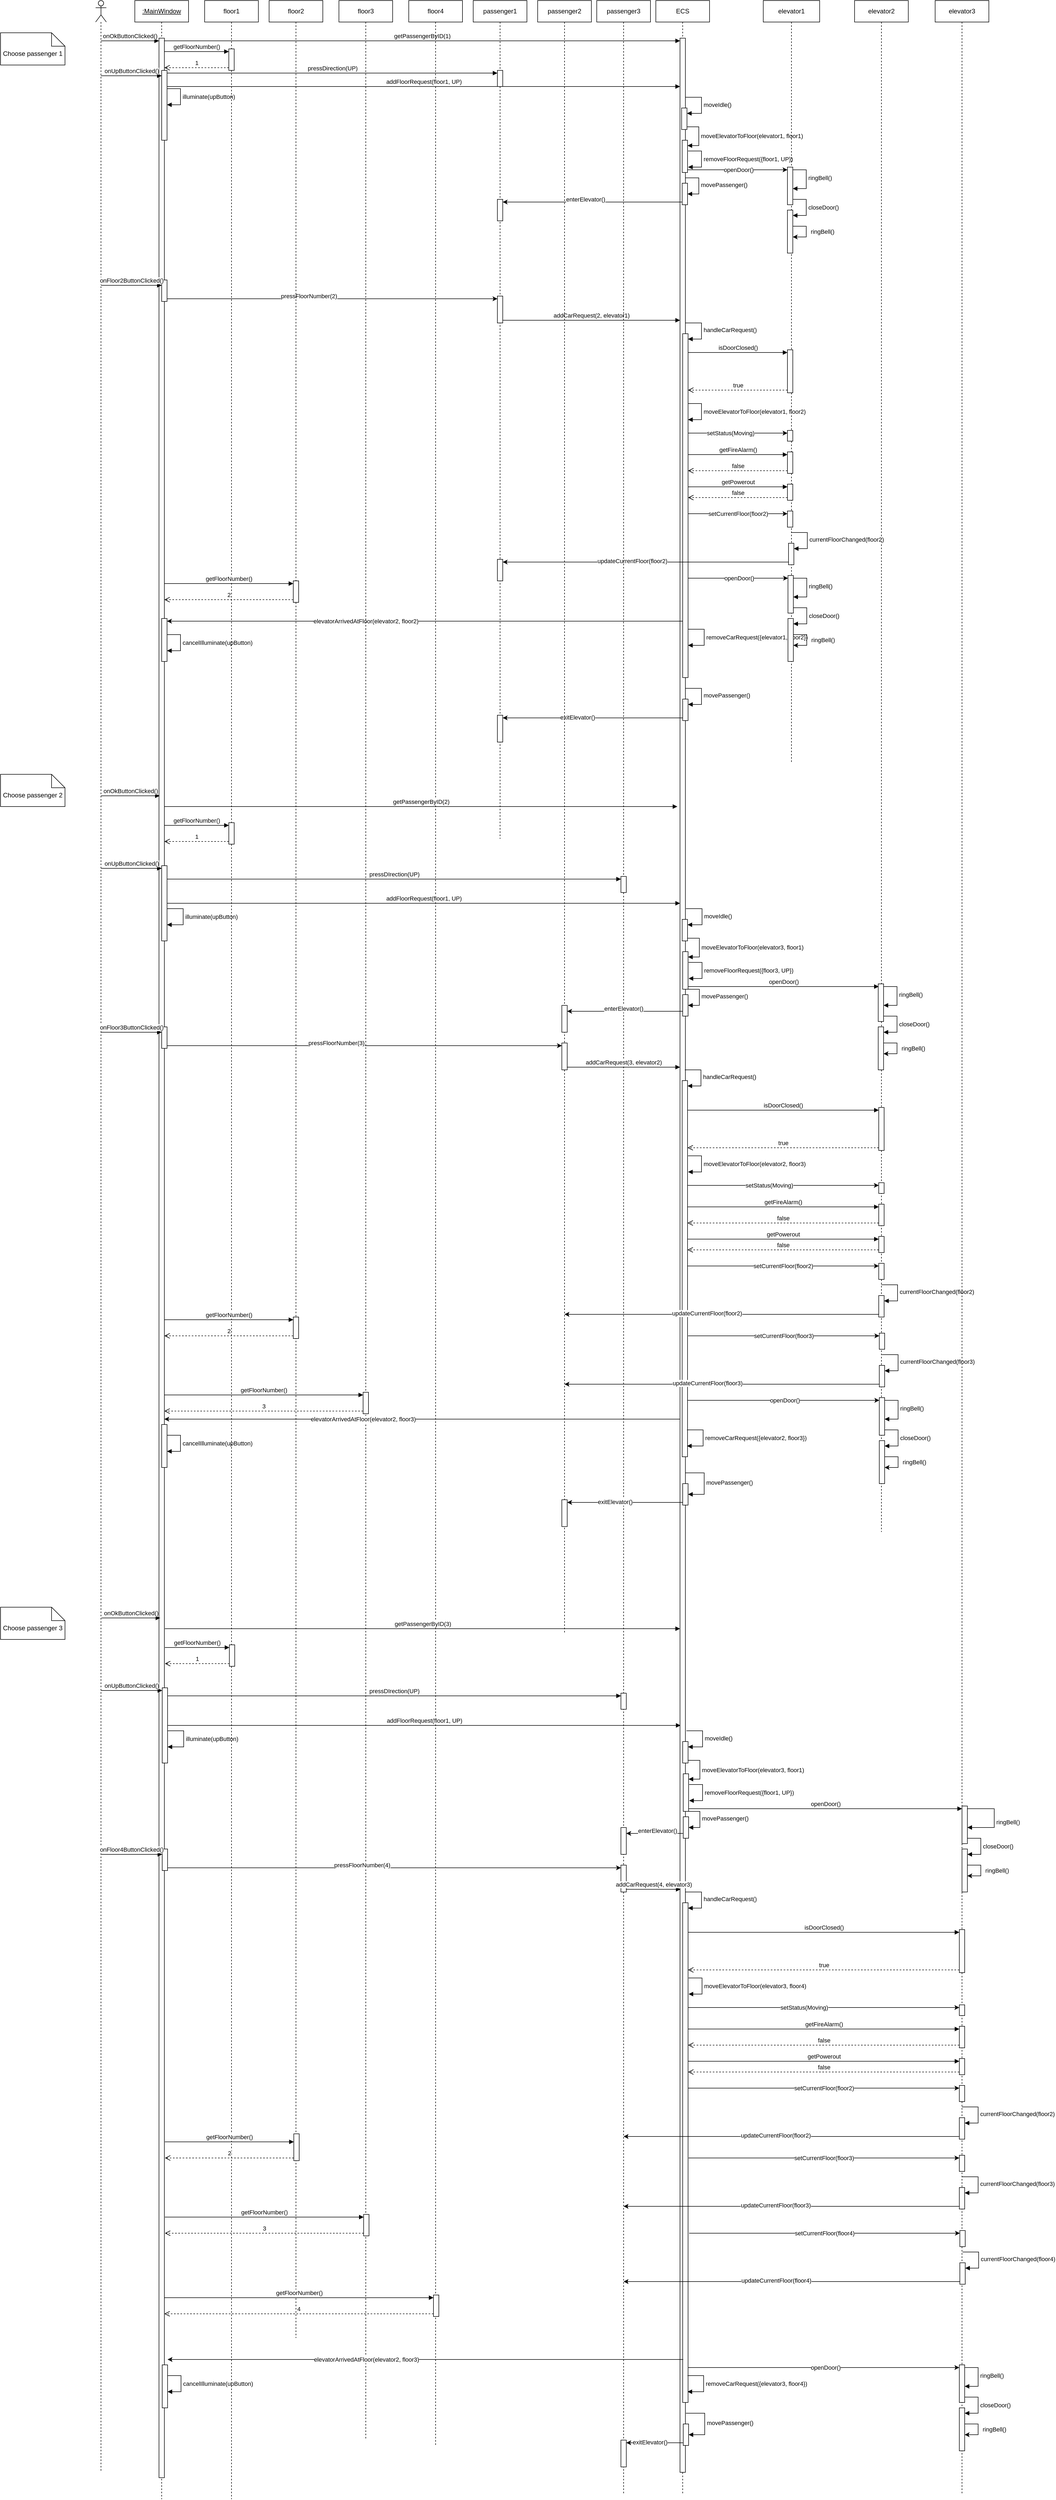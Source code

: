 <mxfile version="23.1.5" type="device">
  <diagram name="Page-1" id="13e1069c-82ec-6db2-03f1-153e76fe0fe0">
    <mxGraphModel dx="1700" dy="734" grid="1" gridSize="10" guides="1" tooltips="1" connect="1" arrows="1" fold="1" page="1" pageScale="1" pageWidth="827" pageHeight="1169" background="none" math="0" shadow="0">
      <root>
        <mxCell id="0" />
        <mxCell id="1" parent="0" />
        <mxCell id="Xgi9K_tlMNRocH3PHupR-3" value="&lt;u&gt;:MainWindow&lt;/u&gt;" style="shape=umlLifeline;perimeter=lifelinePerimeter;whiteSpace=wrap;html=1;container=1;dropTarget=0;collapsible=0;recursiveResize=0;outlineConnect=0;portConstraint=eastwest;newEdgeStyle={&quot;curved&quot;:0,&quot;rounded&quot;:0};" parent="1" vertex="1">
          <mxGeometry x="-350" y="20" width="100" height="4650" as="geometry" />
        </mxCell>
        <mxCell id="Xgi9K_tlMNRocH3PHupR-149" value="" style="html=1;points=[[0,0,0,0,5],[0,1,0,0,-5],[1,0,0,0,5],[1,1,0,0,-5]];perimeter=orthogonalPerimeter;outlineConnect=0;targetShapes=umlLifeline;portConstraint=eastwest;newEdgeStyle={&quot;curved&quot;:0,&quot;rounded&quot;:0};" parent="Xgi9K_tlMNRocH3PHupR-3" vertex="1">
          <mxGeometry x="45" y="70" width="10" height="4540" as="geometry" />
        </mxCell>
        <mxCell id="Xgi9K_tlMNRocH3PHupR-18" value="" style="html=1;points=[[0,0,0,0,5],[0,1,0,0,-5],[1,0,0,0,5],[1,1,0,0,-5]];perimeter=orthogonalPerimeter;outlineConnect=0;targetShapes=umlLifeline;portConstraint=eastwest;newEdgeStyle={&quot;curved&quot;:0,&quot;rounded&quot;:0};" parent="Xgi9K_tlMNRocH3PHupR-3" vertex="1">
          <mxGeometry x="50" y="130" width="10" height="130" as="geometry" />
        </mxCell>
        <mxCell id="Xgi9K_tlMNRocH3PHupR-71" value="" style="html=1;points=[[0,0,0,0,5],[0,1,0,0,-5],[1,0,0,0,5],[1,1,0,0,-5]];perimeter=orthogonalPerimeter;outlineConnect=0;targetShapes=umlLifeline;portConstraint=eastwest;newEdgeStyle={&quot;curved&quot;:0,&quot;rounded&quot;:0};" parent="Xgi9K_tlMNRocH3PHupR-3" vertex="1">
          <mxGeometry x="50" y="520" width="10" height="40" as="geometry" />
        </mxCell>
        <mxCell id="Xgi9K_tlMNRocH3PHupR-131" value="" style="html=1;points=[[0,0,0,0,5],[0,1,0,0,-5],[1,0,0,0,5],[1,1,0,0,-5]];perimeter=orthogonalPerimeter;outlineConnect=0;targetShapes=umlLifeline;portConstraint=eastwest;newEdgeStyle={&quot;curved&quot;:0,&quot;rounded&quot;:0};" parent="Xgi9K_tlMNRocH3PHupR-3" vertex="1">
          <mxGeometry x="50" y="1150" width="10" height="80" as="geometry" />
        </mxCell>
        <mxCell id="Xgi9K_tlMNRocH3PHupR-135" value="cancelIlluminate(upButton)" style="html=1;align=left;spacingLeft=2;endArrow=block;rounded=0;edgeStyle=orthogonalEdgeStyle;curved=0;rounded=0;" parent="Xgi9K_tlMNRocH3PHupR-3" target="Xgi9K_tlMNRocH3PHupR-131" edge="1">
          <mxGeometry relative="1" as="geometry">
            <mxPoint x="60" y="1180" as="sourcePoint" />
            <Array as="points">
              <mxPoint x="85" y="1180" />
              <mxPoint x="85" y="1210" />
            </Array>
            <mxPoint x="60" y="1210.0" as="targetPoint" />
          </mxGeometry>
        </mxCell>
        <mxCell id="Xgi9K_tlMNRocH3PHupR-137" value="illuminate(upButton)" style="html=1;align=left;spacingLeft=2;endArrow=block;rounded=0;edgeStyle=orthogonalEdgeStyle;curved=0;rounded=0;" parent="Xgi9K_tlMNRocH3PHupR-3" source="Xgi9K_tlMNRocH3PHupR-18" target="Xgi9K_tlMNRocH3PHupR-18" edge="1">
          <mxGeometry relative="1" as="geometry">
            <mxPoint x="55" y="164" as="sourcePoint" />
            <Array as="points">
              <mxPoint x="85" y="164" />
              <mxPoint x="85" y="194" />
            </Array>
            <mxPoint x="55" y="194" as="targetPoint" />
          </mxGeometry>
        </mxCell>
        <mxCell id="Xgi9K_tlMNRocH3PHupR-181" value="" style="html=1;points=[[0,0,0,0,5],[0,1,0,0,-5],[1,0,0,0,5],[1,1,0,0,-5]];perimeter=orthogonalPerimeter;outlineConnect=0;targetShapes=umlLifeline;portConstraint=eastwest;newEdgeStyle={&quot;curved&quot;:0,&quot;rounded&quot;:0};" parent="Xgi9K_tlMNRocH3PHupR-3" vertex="1">
          <mxGeometry x="50" y="1610" width="10" height="140" as="geometry" />
        </mxCell>
        <mxCell id="Xgi9K_tlMNRocH3PHupR-192" value="illuminate(upButton)" style="html=1;align=left;spacingLeft=2;endArrow=block;rounded=0;edgeStyle=orthogonalEdgeStyle;curved=0;rounded=0;" parent="Xgi9K_tlMNRocH3PHupR-3" target="Xgi9K_tlMNRocH3PHupR-181" edge="1">
          <mxGeometry relative="1" as="geometry">
            <mxPoint x="60" y="1690" as="sourcePoint" />
            <Array as="points">
              <mxPoint x="90" y="1690" />
              <mxPoint x="90" y="1720" />
            </Array>
            <mxPoint x="65" y="1720" as="targetPoint" />
          </mxGeometry>
        </mxCell>
        <mxCell id="Xgi9K_tlMNRocH3PHupR-216" value="" style="html=1;points=[[0,0,0,0,5],[0,1,0,0,-5],[1,0,0,0,5],[1,1,0,0,-5]];perimeter=orthogonalPerimeter;outlineConnect=0;targetShapes=umlLifeline;portConstraint=eastwest;newEdgeStyle={&quot;curved&quot;:0,&quot;rounded&quot;:0};" parent="Xgi9K_tlMNRocH3PHupR-3" vertex="1">
          <mxGeometry x="50" y="1910" width="10" height="40" as="geometry" />
        </mxCell>
        <mxCell id="Xgi9K_tlMNRocH3PHupR-265" value="" style="html=1;points=[[0,0,0,0,5],[0,1,0,0,-5],[1,0,0,0,5],[1,1,0,0,-5]];perimeter=orthogonalPerimeter;outlineConnect=0;targetShapes=umlLifeline;portConstraint=eastwest;newEdgeStyle={&quot;curved&quot;:0,&quot;rounded&quot;:0};" parent="Xgi9K_tlMNRocH3PHupR-3" vertex="1">
          <mxGeometry x="50" y="2650" width="10" height="80" as="geometry" />
        </mxCell>
        <mxCell id="Xgi9K_tlMNRocH3PHupR-266" value="cancelIlluminate(upButton)" style="html=1;align=left;spacingLeft=2;endArrow=block;rounded=0;edgeStyle=orthogonalEdgeStyle;curved=0;rounded=0;" parent="Xgi9K_tlMNRocH3PHupR-3" source="Xgi9K_tlMNRocH3PHupR-265" target="Xgi9K_tlMNRocH3PHupR-265" edge="1">
          <mxGeometry relative="1" as="geometry">
            <mxPoint x="60" y="2640" as="sourcePoint" />
            <Array as="points">
              <mxPoint x="85" y="2670" />
              <mxPoint x="85" y="2700" />
            </Array>
            <mxPoint x="60" y="2670" as="targetPoint" />
          </mxGeometry>
        </mxCell>
        <mxCell id="Xgi9K_tlMNRocH3PHupR-278" value="" style="html=1;points=[[0,0,0,0,5],[0,1,0,0,-5],[1,0,0,0,5],[1,1,0,0,-5]];perimeter=orthogonalPerimeter;outlineConnect=0;targetShapes=umlLifeline;portConstraint=eastwest;newEdgeStyle={&quot;curved&quot;:0,&quot;rounded&quot;:0};" parent="Xgi9K_tlMNRocH3PHupR-3" vertex="1">
          <mxGeometry x="51" y="3140" width="10" height="140" as="geometry" />
        </mxCell>
        <mxCell id="Xgi9K_tlMNRocH3PHupR-279" value="illuminate(upButton)" style="html=1;align=left;spacingLeft=2;endArrow=block;rounded=0;edgeStyle=orthogonalEdgeStyle;curved=0;rounded=0;" parent="Xgi9K_tlMNRocH3PHupR-3" target="Xgi9K_tlMNRocH3PHupR-278" edge="1">
          <mxGeometry relative="1" as="geometry">
            <mxPoint x="61" y="3220" as="sourcePoint" />
            <Array as="points">
              <mxPoint x="91" y="3220" />
              <mxPoint x="91" y="3250" />
            </Array>
            <mxPoint x="66" y="3250" as="targetPoint" />
          </mxGeometry>
        </mxCell>
        <mxCell id="Xgi9K_tlMNRocH3PHupR-280" value="" style="html=1;points=[[0,0,0,0,5],[0,1,0,0,-5],[1,0,0,0,5],[1,1,0,0,-5]];perimeter=orthogonalPerimeter;outlineConnect=0;targetShapes=umlLifeline;portConstraint=eastwest;newEdgeStyle={&quot;curved&quot;:0,&quot;rounded&quot;:0};" parent="Xgi9K_tlMNRocH3PHupR-3" vertex="1">
          <mxGeometry x="51" y="3440" width="10" height="40" as="geometry" />
        </mxCell>
        <mxCell id="Xgi9K_tlMNRocH3PHupR-281" value="" style="html=1;points=[[0,0,0,0,5],[0,1,0,0,-5],[1,0,0,0,5],[1,1,0,0,-5]];perimeter=orthogonalPerimeter;outlineConnect=0;targetShapes=umlLifeline;portConstraint=eastwest;newEdgeStyle={&quot;curved&quot;:0,&quot;rounded&quot;:0};" parent="Xgi9K_tlMNRocH3PHupR-3" vertex="1">
          <mxGeometry x="51" y="4400" width="10" height="80" as="geometry" />
        </mxCell>
        <mxCell id="Xgi9K_tlMNRocH3PHupR-282" value="cancelIlluminate(upButton)" style="html=1;align=left;spacingLeft=2;endArrow=block;rounded=0;edgeStyle=orthogonalEdgeStyle;curved=0;rounded=0;" parent="Xgi9K_tlMNRocH3PHupR-3" source="Xgi9K_tlMNRocH3PHupR-281" target="Xgi9K_tlMNRocH3PHupR-281" edge="1">
          <mxGeometry relative="1" as="geometry">
            <mxPoint x="61" y="4390" as="sourcePoint" />
            <Array as="points">
              <mxPoint x="86" y="4420" />
              <mxPoint x="86" y="4450" />
            </Array>
            <mxPoint x="61" y="4420" as="targetPoint" />
          </mxGeometry>
        </mxCell>
        <mxCell id="Xgi9K_tlMNRocH3PHupR-4" value="passenger1" style="shape=umlLifeline;perimeter=lifelinePerimeter;whiteSpace=wrap;html=1;container=1;dropTarget=0;collapsible=0;recursiveResize=0;outlineConnect=0;portConstraint=eastwest;newEdgeStyle={&quot;curved&quot;:0,&quot;rounded&quot;:0};" parent="1" vertex="1">
          <mxGeometry x="280" y="20" width="100" height="1560" as="geometry" />
        </mxCell>
        <mxCell id="Xgi9K_tlMNRocH3PHupR-22" value="" style="html=1;points=[[0,0,0,0,5],[0,1,0,0,-5],[1,0,0,0,5],[1,1,0,0,-5]];perimeter=orthogonalPerimeter;outlineConnect=0;targetShapes=umlLifeline;portConstraint=eastwest;newEdgeStyle={&quot;curved&quot;:0,&quot;rounded&quot;:0};" parent="Xgi9K_tlMNRocH3PHupR-4" vertex="1">
          <mxGeometry x="45" y="130" width="10" height="30" as="geometry" />
        </mxCell>
        <mxCell id="Xgi9K_tlMNRocH3PHupR-67" value="" style="html=1;points=[[0,0,0,0,5],[0,1,0,0,-5],[1,0,0,0,5],[1,1,0,0,-5]];perimeter=orthogonalPerimeter;outlineConnect=0;targetShapes=umlLifeline;portConstraint=eastwest;newEdgeStyle={&quot;curved&quot;:0,&quot;rounded&quot;:0};" parent="Xgi9K_tlMNRocH3PHupR-4" vertex="1">
          <mxGeometry x="45" y="370" width="10" height="40" as="geometry" />
        </mxCell>
        <mxCell id="Xgi9K_tlMNRocH3PHupR-74" value="" style="html=1;points=[[0,0,0,0,5],[0,1,0,0,-5],[1,0,0,0,5],[1,1,0,0,-5]];perimeter=orthogonalPerimeter;outlineConnect=0;targetShapes=umlLifeline;portConstraint=eastwest;newEdgeStyle={&quot;curved&quot;:0,&quot;rounded&quot;:0};" parent="Xgi9K_tlMNRocH3PHupR-4" vertex="1">
          <mxGeometry x="45" y="550" width="10" height="50" as="geometry" />
        </mxCell>
        <mxCell id="Xgi9K_tlMNRocH3PHupR-112" value="" style="html=1;points=[[0,0,0,0,5],[0,1,0,0,-5],[1,0,0,0,5],[1,1,0,0,-5]];perimeter=orthogonalPerimeter;outlineConnect=0;targetShapes=umlLifeline;portConstraint=eastwest;newEdgeStyle={&quot;curved&quot;:0,&quot;rounded&quot;:0};" parent="Xgi9K_tlMNRocH3PHupR-4" vertex="1">
          <mxGeometry x="45" y="1040" width="10" height="40" as="geometry" />
        </mxCell>
        <mxCell id="Xgi9K_tlMNRocH3PHupR-140" value="" style="html=1;points=[[0,0,0,0,5],[0,1,0,0,-5],[1,0,0,0,5],[1,1,0,0,-5]];perimeter=orthogonalPerimeter;outlineConnect=0;targetShapes=umlLifeline;portConstraint=eastwest;newEdgeStyle={&quot;curved&quot;:0,&quot;rounded&quot;:0};" parent="Xgi9K_tlMNRocH3PHupR-4" vertex="1">
          <mxGeometry x="45" y="1330" width="10" height="50" as="geometry" />
        </mxCell>
        <mxCell id="Xgi9K_tlMNRocH3PHupR-9" value="ECS" style="shape=umlLifeline;perimeter=lifelinePerimeter;whiteSpace=wrap;html=1;container=1;dropTarget=0;collapsible=0;recursiveResize=0;outlineConnect=0;portConstraint=eastwest;newEdgeStyle={&quot;curved&quot;:0,&quot;rounded&quot;:0};" parent="1" vertex="1">
          <mxGeometry x="620" y="20" width="100" height="4640" as="geometry" />
        </mxCell>
        <mxCell id="Xgi9K_tlMNRocH3PHupR-70" value="" style="html=1;points=[[0,0,0,0,5],[0,1,0,0,-5],[1,0,0,0,5],[1,1,0,0,-5]];perimeter=orthogonalPerimeter;outlineConnect=0;targetShapes=umlLifeline;portConstraint=eastwest;newEdgeStyle={&quot;curved&quot;:0,&quot;rounded&quot;:0};" parent="Xgi9K_tlMNRocH3PHupR-9" vertex="1">
          <mxGeometry x="45" y="70" width="10" height="4530" as="geometry" />
        </mxCell>
        <mxCell id="Xgi9K_tlMNRocH3PHupR-44" value="" style="html=1;points=[[0,0,0,0,5],[0,1,0,0,-5],[1,0,0,0,5],[1,1,0,0,-5]];perimeter=orthogonalPerimeter;outlineConnect=0;targetShapes=umlLifeline;portConstraint=eastwest;newEdgeStyle={&quot;curved&quot;:0,&quot;rounded&quot;:0};" parent="Xgi9K_tlMNRocH3PHupR-9" vertex="1">
          <mxGeometry x="48" y="200" width="10" height="40" as="geometry" />
        </mxCell>
        <mxCell id="Xgi9K_tlMNRocH3PHupR-45" value="moveIdle()" style="html=1;align=left;spacingLeft=2;endArrow=block;rounded=0;edgeStyle=orthogonalEdgeStyle;curved=0;rounded=0;" parent="Xgi9K_tlMNRocH3PHupR-9" target="Xgi9K_tlMNRocH3PHupR-44" edge="1">
          <mxGeometry relative="1" as="geometry">
            <mxPoint x="55" y="180" as="sourcePoint" />
            <Array as="points">
              <mxPoint x="85" y="210" />
            </Array>
          </mxGeometry>
        </mxCell>
        <mxCell id="Xgi9K_tlMNRocH3PHupR-46" value="" style="html=1;points=[[0,0,0,0,5],[0,1,0,0,-5],[1,0,0,0,5],[1,1,0,0,-5]];perimeter=orthogonalPerimeter;outlineConnect=0;targetShapes=umlLifeline;portConstraint=eastwest;newEdgeStyle={&quot;curved&quot;:0,&quot;rounded&quot;:0};" parent="Xgi9K_tlMNRocH3PHupR-9" vertex="1">
          <mxGeometry x="49" y="260" width="10" height="60" as="geometry" />
        </mxCell>
        <mxCell id="Xgi9K_tlMNRocH3PHupR-47" value="moveElevatorToFloor(elevator1, floor1)" style="html=1;align=left;spacingLeft=2;endArrow=block;rounded=0;edgeStyle=orthogonalEdgeStyle;curved=0;rounded=0;exitX=1;exitY=1;exitDx=0;exitDy=-5;exitPerimeter=0;" parent="Xgi9K_tlMNRocH3PHupR-9" source="Xgi9K_tlMNRocH3PHupR-44" target="Xgi9K_tlMNRocH3PHupR-46" edge="1">
          <mxGeometry relative="1" as="geometry">
            <mxPoint x="50" y="240" as="sourcePoint" />
            <Array as="points">
              <mxPoint x="80" y="235" />
              <mxPoint x="80" y="270" />
            </Array>
          </mxGeometry>
        </mxCell>
        <mxCell id="Xgi9K_tlMNRocH3PHupR-64" value="" style="html=1;points=[[0,0,0,0,5],[0,1,0,0,-5],[1,0,0,0,5],[1,1,0,0,-5]];perimeter=orthogonalPerimeter;outlineConnect=0;targetShapes=umlLifeline;portConstraint=eastwest;newEdgeStyle={&quot;curved&quot;:0,&quot;rounded&quot;:0};" parent="Xgi9K_tlMNRocH3PHupR-9" vertex="1">
          <mxGeometry x="49" y="340" width="10" height="40" as="geometry" />
        </mxCell>
        <mxCell id="Xgi9K_tlMNRocH3PHupR-65" value="movePassenger()" style="html=1;align=left;spacingLeft=2;endArrow=block;rounded=0;edgeStyle=orthogonalEdgeStyle;curved=0;rounded=0;" parent="Xgi9K_tlMNRocH3PHupR-9" source="Xgi9K_tlMNRocH3PHupR-70" target="Xgi9K_tlMNRocH3PHupR-64" edge="1">
          <mxGeometry relative="1" as="geometry">
            <mxPoint x="60" y="320" as="sourcePoint" />
            <Array as="points">
              <mxPoint x="80" y="330" />
              <mxPoint x="80" y="360" />
            </Array>
          </mxGeometry>
        </mxCell>
        <mxCell id="Xgi9K_tlMNRocH3PHupR-83" value="" style="html=1;points=[[0,0,0,0,5],[0,1,0,0,-5],[1,0,0,0,5],[1,1,0,0,-5]];perimeter=orthogonalPerimeter;outlineConnect=0;targetShapes=umlLifeline;portConstraint=eastwest;newEdgeStyle={&quot;curved&quot;:0,&quot;rounded&quot;:0};" parent="Xgi9K_tlMNRocH3PHupR-9" vertex="1">
          <mxGeometry x="50" y="620" width="10" height="640" as="geometry" />
        </mxCell>
        <mxCell id="Xgi9K_tlMNRocH3PHupR-84" value="handleCarRequest()" style="html=1;align=left;spacingLeft=2;endArrow=block;rounded=0;edgeStyle=orthogonalEdgeStyle;curved=0;rounded=0;" parent="Xgi9K_tlMNRocH3PHupR-9" target="Xgi9K_tlMNRocH3PHupR-83" edge="1">
          <mxGeometry relative="1" as="geometry">
            <mxPoint x="55" y="600" as="sourcePoint" />
            <Array as="points">
              <mxPoint x="85" y="630" />
            </Array>
          </mxGeometry>
        </mxCell>
        <mxCell id="Xgi9K_tlMNRocH3PHupR-90" value="moveElevatorToFloor(elevator1, floor2)" style="html=1;align=left;spacingLeft=2;endArrow=block;rounded=0;edgeStyle=orthogonalEdgeStyle;curved=0;rounded=0;" parent="Xgi9K_tlMNRocH3PHupR-9" edge="1">
          <mxGeometry relative="1" as="geometry">
            <mxPoint x="60" y="750" as="sourcePoint" />
            <Array as="points">
              <mxPoint x="85" y="780" />
            </Array>
            <mxPoint x="60" y="780" as="targetPoint" />
          </mxGeometry>
        </mxCell>
        <mxCell id="Xgi9K_tlMNRocH3PHupR-95" value="removeFloorRequest({floor1, UP})" style="html=1;align=left;spacingLeft=2;endArrow=block;rounded=0;edgeStyle=orthogonalEdgeStyle;curved=0;rounded=0;" parent="Xgi9K_tlMNRocH3PHupR-9" edge="1">
          <mxGeometry relative="1" as="geometry">
            <mxPoint x="60" y="280" as="sourcePoint" />
            <Array as="points">
              <mxPoint x="85" y="310" />
            </Array>
            <mxPoint x="60" y="310" as="targetPoint" />
          </mxGeometry>
        </mxCell>
        <mxCell id="Xgi9K_tlMNRocH3PHupR-139" value="removeCarRequest({elevator1, floor2})" style="html=1;align=left;spacingLeft=2;endArrow=block;rounded=0;edgeStyle=orthogonalEdgeStyle;curved=0;rounded=0;" parent="Xgi9K_tlMNRocH3PHupR-9" target="Xgi9K_tlMNRocH3PHupR-83" edge="1">
          <mxGeometry relative="1" as="geometry">
            <mxPoint x="60" y="1170" as="sourcePoint" />
            <Array as="points">
              <mxPoint x="90" y="1170" />
              <mxPoint x="90" y="1200" />
            </Array>
            <mxPoint x="65" y="1200" as="targetPoint" />
          </mxGeometry>
        </mxCell>
        <mxCell id="Xgi9K_tlMNRocH3PHupR-143" value="" style="html=1;points=[[0,0,0,0,5],[0,1,0,0,-5],[1,0,0,0,5],[1,1,0,0,-5]];perimeter=orthogonalPerimeter;outlineConnect=0;targetShapes=umlLifeline;portConstraint=eastwest;newEdgeStyle={&quot;curved&quot;:0,&quot;rounded&quot;:0};" parent="Xgi9K_tlMNRocH3PHupR-9" vertex="1">
          <mxGeometry x="50" y="1300" width="10" height="40" as="geometry" />
        </mxCell>
        <mxCell id="Xgi9K_tlMNRocH3PHupR-144" value="movePassenger()" style="html=1;align=left;spacingLeft=2;endArrow=block;rounded=0;edgeStyle=orthogonalEdgeStyle;curved=0;rounded=0;" parent="Xgi9K_tlMNRocH3PHupR-9" target="Xgi9K_tlMNRocH3PHupR-143" edge="1">
          <mxGeometry relative="1" as="geometry">
            <mxPoint x="55" y="1280" as="sourcePoint" />
            <Array as="points">
              <mxPoint x="85" y="1310" />
            </Array>
          </mxGeometry>
        </mxCell>
        <mxCell id="Xgi9K_tlMNRocH3PHupR-222" value="handleCarRequest()" style="html=1;align=left;spacingLeft=2;endArrow=block;rounded=0;edgeStyle=orthogonalEdgeStyle;curved=0;rounded=0;" parent="Xgi9K_tlMNRocH3PHupR-9" target="Xgi9K_tlMNRocH3PHupR-223" edge="1">
          <mxGeometry relative="1" as="geometry">
            <mxPoint x="54" y="1990" as="sourcePoint" />
            <Array as="points">
              <mxPoint x="84" y="2020" />
            </Array>
          </mxGeometry>
        </mxCell>
        <mxCell id="Xgi9K_tlMNRocH3PHupR-223" value="" style="html=1;points=[[0,0,0,0,5],[0,1,0,0,-5],[1,0,0,0,5],[1,1,0,0,-5]];perimeter=orthogonalPerimeter;outlineConnect=0;targetShapes=umlLifeline;portConstraint=eastwest;newEdgeStyle={&quot;curved&quot;:0,&quot;rounded&quot;:0};" parent="Xgi9K_tlMNRocH3PHupR-9" vertex="1">
          <mxGeometry x="49" y="2010" width="10" height="700" as="geometry" />
        </mxCell>
        <mxCell id="Xgi9K_tlMNRocH3PHupR-227" value="moveElevatorToFloor(elevator2, floor3)" style="html=1;align=left;spacingLeft=2;endArrow=block;rounded=0;edgeStyle=orthogonalEdgeStyle;curved=0;rounded=0;" parent="Xgi9K_tlMNRocH3PHupR-9" edge="1">
          <mxGeometry relative="1" as="geometry">
            <mxPoint x="60" y="2150" as="sourcePoint" />
            <Array as="points">
              <mxPoint x="85" y="2180" />
            </Array>
            <mxPoint x="60" y="2180" as="targetPoint" />
          </mxGeometry>
        </mxCell>
        <mxCell id="Xgi9K_tlMNRocH3PHupR-262" value="removeCarRequest({elevator2, floor3})" style="html=1;align=left;spacingLeft=2;endArrow=block;rounded=0;edgeStyle=orthogonalEdgeStyle;curved=0;rounded=0;" parent="Xgi9K_tlMNRocH3PHupR-9" edge="1">
          <mxGeometry relative="1" as="geometry">
            <mxPoint x="58" y="2660" as="sourcePoint" />
            <Array as="points">
              <mxPoint x="88" y="2660" />
              <mxPoint x="88" y="2690" />
            </Array>
            <mxPoint x="58" y="2690" as="targetPoint" />
          </mxGeometry>
        </mxCell>
        <mxCell id="Xgi9K_tlMNRocH3PHupR-268" value="" style="html=1;points=[[0,0,0,0,5],[0,1,0,0,-5],[1,0,0,0,5],[1,1,0,0,-5]];perimeter=orthogonalPerimeter;outlineConnect=0;targetShapes=umlLifeline;portConstraint=eastwest;newEdgeStyle={&quot;curved&quot;:0,&quot;rounded&quot;:0};" parent="Xgi9K_tlMNRocH3PHupR-9" vertex="1">
          <mxGeometry x="50" y="2760" width="10" height="40" as="geometry" />
        </mxCell>
        <mxCell id="Xgi9K_tlMNRocH3PHupR-269" value="movePassenger()" style="html=1;align=left;spacingLeft=2;endArrow=block;rounded=0;edgeStyle=orthogonalEdgeStyle;curved=0;rounded=0;" parent="Xgi9K_tlMNRocH3PHupR-9" source="Xgi9K_tlMNRocH3PHupR-70" target="Xgi9K_tlMNRocH3PHupR-268" edge="1">
          <mxGeometry relative="1" as="geometry">
            <mxPoint x="60" y="2740" as="sourcePoint" />
            <Array as="points">
              <mxPoint x="90" y="2740" />
              <mxPoint x="90" y="2780" />
            </Array>
          </mxGeometry>
        </mxCell>
        <mxCell id="Xgi9K_tlMNRocH3PHupR-283" value="handleCarRequest()" style="html=1;align=left;spacingLeft=2;endArrow=block;rounded=0;edgeStyle=orthogonalEdgeStyle;curved=0;rounded=0;" parent="Xgi9K_tlMNRocH3PHupR-9" target="Xgi9K_tlMNRocH3PHupR-284" edge="1">
          <mxGeometry relative="1" as="geometry">
            <mxPoint x="55" y="3520" as="sourcePoint" />
            <Array as="points">
              <mxPoint x="85" y="3550" />
            </Array>
          </mxGeometry>
        </mxCell>
        <mxCell id="Xgi9K_tlMNRocH3PHupR-284" value="" style="html=1;points=[[0,0,0,0,5],[0,1,0,0,-5],[1,0,0,0,5],[1,1,0,0,-5]];perimeter=orthogonalPerimeter;outlineConnect=0;targetShapes=umlLifeline;portConstraint=eastwest;newEdgeStyle={&quot;curved&quot;:0,&quot;rounded&quot;:0};" parent="Xgi9K_tlMNRocH3PHupR-9" vertex="1">
          <mxGeometry x="50" y="3540" width="10" height="930" as="geometry" />
        </mxCell>
        <mxCell id="Xgi9K_tlMNRocH3PHupR-285" value="moveElevatorToFloor(elevator3, floor4)" style="html=1;align=left;spacingLeft=2;endArrow=block;rounded=0;edgeStyle=orthogonalEdgeStyle;curved=0;rounded=0;" parent="Xgi9K_tlMNRocH3PHupR-9" edge="1">
          <mxGeometry relative="1" as="geometry">
            <mxPoint x="61" y="3680" as="sourcePoint" />
            <Array as="points">
              <mxPoint x="86" y="3710" />
            </Array>
            <mxPoint x="61" y="3710" as="targetPoint" />
          </mxGeometry>
        </mxCell>
        <mxCell id="Xgi9K_tlMNRocH3PHupR-286" value="removeCarRequest({elevator3, floor4})" style="html=1;align=left;spacingLeft=2;endArrow=block;rounded=0;edgeStyle=orthogonalEdgeStyle;curved=0;rounded=0;" parent="Xgi9K_tlMNRocH3PHupR-9" edge="1">
          <mxGeometry relative="1" as="geometry">
            <mxPoint x="59" y="4420" as="sourcePoint" />
            <Array as="points">
              <mxPoint x="89" y="4420" />
              <mxPoint x="89" y="4450" />
            </Array>
            <mxPoint x="59" y="4450" as="targetPoint" />
          </mxGeometry>
        </mxCell>
        <mxCell id="Xgi9K_tlMNRocH3PHupR-287" value="" style="html=1;points=[[0,0,0,0,5],[0,1,0,0,-5],[1,0,0,0,5],[1,1,0,0,-5]];perimeter=orthogonalPerimeter;outlineConnect=0;targetShapes=umlLifeline;portConstraint=eastwest;newEdgeStyle={&quot;curved&quot;:0,&quot;rounded&quot;:0};" parent="Xgi9K_tlMNRocH3PHupR-9" vertex="1">
          <mxGeometry x="51" y="4510" width="10" height="40" as="geometry" />
        </mxCell>
        <mxCell id="Xgi9K_tlMNRocH3PHupR-288" value="movePassenger()" style="html=1;align=left;spacingLeft=2;endArrow=block;rounded=0;edgeStyle=orthogonalEdgeStyle;curved=0;rounded=0;" parent="Xgi9K_tlMNRocH3PHupR-9" target="Xgi9K_tlMNRocH3PHupR-287" edge="1">
          <mxGeometry relative="1" as="geometry">
            <mxPoint x="56" y="4490" as="sourcePoint" />
            <Array as="points">
              <mxPoint x="91" y="4490" />
              <mxPoint x="91" y="4530" />
            </Array>
          </mxGeometry>
        </mxCell>
        <mxCell id="Xgi9K_tlMNRocH3PHupR-12" value="" style="shape=umlLifeline;perimeter=lifelinePerimeter;whiteSpace=wrap;html=1;container=1;dropTarget=0;collapsible=0;recursiveResize=0;outlineConnect=0;portConstraint=eastwest;newEdgeStyle={&quot;curved&quot;:0,&quot;rounded&quot;:0};participant=umlActor;" parent="1" vertex="1">
          <mxGeometry x="-423" y="20" width="20" height="4600" as="geometry" />
        </mxCell>
        <mxCell id="Xgi9K_tlMNRocH3PHupR-48" value="elevator1" style="shape=umlLifeline;perimeter=lifelinePerimeter;whiteSpace=wrap;html=1;container=1;dropTarget=0;collapsible=0;recursiveResize=0;outlineConnect=0;portConstraint=eastwest;newEdgeStyle={&quot;curved&quot;:0,&quot;rounded&quot;:0};" parent="1" vertex="1">
          <mxGeometry x="820" y="20" width="105" height="1420" as="geometry" />
        </mxCell>
        <mxCell id="Xgi9K_tlMNRocH3PHupR-49" value="" style="html=1;points=[[0,0,0,0,5],[0,1,0,0,-5],[1,0,0,0,5],[1,1,0,0,-5]];perimeter=orthogonalPerimeter;outlineConnect=0;targetShapes=umlLifeline;portConstraint=eastwest;newEdgeStyle={&quot;curved&quot;:0,&quot;rounded&quot;:0};" parent="Xgi9K_tlMNRocH3PHupR-48" vertex="1">
          <mxGeometry x="45" y="310" width="10" height="70" as="geometry" />
        </mxCell>
        <mxCell id="Xgi9K_tlMNRocH3PHupR-56" value="ringBell()" style="html=1;align=left;spacingLeft=2;endArrow=block;rounded=0;edgeStyle=orthogonalEdgeStyle;curved=0;rounded=0;exitX=1;exitY=1;exitDx=0;exitDy=-5;exitPerimeter=0;" parent="Xgi9K_tlMNRocH3PHupR-48" source="Xgi9K_tlMNRocH3PHupR-49" edge="1">
          <mxGeometry x="0.379" relative="1" as="geometry">
            <mxPoint x="50" y="320" as="sourcePoint" />
            <Array as="points">
              <mxPoint x="80" y="315" />
              <mxPoint x="80" y="350" />
            </Array>
            <mxPoint x="55" y="350" as="targetPoint" />
            <mxPoint as="offset" />
          </mxGeometry>
        </mxCell>
        <mxCell id="Xgi9K_tlMNRocH3PHupR-57" value="" style="html=1;points=[[0,0,0,0,5],[0,1,0,0,-5],[1,0,0,0,5],[1,1,0,0,-5]];perimeter=orthogonalPerimeter;outlineConnect=0;targetShapes=umlLifeline;portConstraint=eastwest;newEdgeStyle={&quot;curved&quot;:0,&quot;rounded&quot;:0};" parent="Xgi9K_tlMNRocH3PHupR-48" vertex="1">
          <mxGeometry x="45" y="390" width="10" height="80" as="geometry" />
        </mxCell>
        <mxCell id="Xgi9K_tlMNRocH3PHupR-58" value="closeDoor()" style="html=1;align=left;spacingLeft=2;endArrow=block;rounded=0;edgeStyle=orthogonalEdgeStyle;curved=0;rounded=0;" parent="Xgi9K_tlMNRocH3PHupR-48" target="Xgi9K_tlMNRocH3PHupR-57" edge="1">
          <mxGeometry relative="1" as="geometry">
            <mxPoint x="55" y="370" as="sourcePoint" />
            <Array as="points">
              <mxPoint x="80" y="370" />
              <mxPoint x="80" y="400" />
            </Array>
          </mxGeometry>
        </mxCell>
        <mxCell id="Xgi9K_tlMNRocH3PHupR-59" style="edgeStyle=orthogonalEdgeStyle;rounded=0;orthogonalLoop=1;jettySize=auto;html=1;curved=0;elbow=horizontal;" parent="Xgi9K_tlMNRocH3PHupR-48" source="Xgi9K_tlMNRocH3PHupR-57" target="Xgi9K_tlMNRocH3PHupR-57" edge="1">
          <mxGeometry relative="1" as="geometry">
            <Array as="points">
              <mxPoint x="80" y="430" />
            </Array>
          </mxGeometry>
        </mxCell>
        <mxCell id="Xgi9K_tlMNRocH3PHupR-60" value="ringBell()" style="edgeLabel;html=1;align=center;verticalAlign=middle;resizable=0;points=[];" parent="Xgi9K_tlMNRocH3PHupR-59" vertex="1" connectable="0">
          <mxGeometry x="0.346" relative="1" as="geometry">
            <mxPoint x="32" y="-10" as="offset" />
          </mxGeometry>
        </mxCell>
        <mxCell id="Xgi9K_tlMNRocH3PHupR-85" value="" style="html=1;points=[[0,0,0,0,5],[0,1,0,0,-5],[1,0,0,0,5],[1,1,0,0,-5]];perimeter=orthogonalPerimeter;outlineConnect=0;targetShapes=umlLifeline;portConstraint=eastwest;newEdgeStyle={&quot;curved&quot;:0,&quot;rounded&quot;:0};" parent="Xgi9K_tlMNRocH3PHupR-48" vertex="1">
          <mxGeometry x="45" y="650" width="10" height="80" as="geometry" />
        </mxCell>
        <mxCell id="Xgi9K_tlMNRocH3PHupR-97" value="" style="html=1;points=[[0,0,0,0,5],[0,1,0,0,-5],[1,0,0,0,5],[1,1,0,0,-5]];perimeter=orthogonalPerimeter;outlineConnect=0;targetShapes=umlLifeline;portConstraint=eastwest;newEdgeStyle={&quot;curved&quot;:0,&quot;rounded&quot;:0};" parent="Xgi9K_tlMNRocH3PHupR-48" vertex="1">
          <mxGeometry x="45" y="800" width="10" height="20" as="geometry" />
        </mxCell>
        <mxCell id="Xgi9K_tlMNRocH3PHupR-100" value="" style="html=1;points=[[0,0,0,0,5],[0,1,0,0,-5],[1,0,0,0,5],[1,1,0,0,-5]];perimeter=orthogonalPerimeter;outlineConnect=0;targetShapes=umlLifeline;portConstraint=eastwest;newEdgeStyle={&quot;curved&quot;:0,&quot;rounded&quot;:0};" parent="Xgi9K_tlMNRocH3PHupR-48" vertex="1">
          <mxGeometry x="45" y="840" width="10" height="40" as="geometry" />
        </mxCell>
        <mxCell id="Xgi9K_tlMNRocH3PHupR-103" value="" style="html=1;points=[[0,0,0,0,5],[0,1,0,0,-5],[1,0,0,0,5],[1,1,0,0,-5]];perimeter=orthogonalPerimeter;outlineConnect=0;targetShapes=umlLifeline;portConstraint=eastwest;newEdgeStyle={&quot;curved&quot;:0,&quot;rounded&quot;:0};" parent="Xgi9K_tlMNRocH3PHupR-48" vertex="1">
          <mxGeometry x="45" y="900" width="10" height="30" as="geometry" />
        </mxCell>
        <mxCell id="Xgi9K_tlMNRocH3PHupR-106" value="" style="html=1;points=[[0,0,0,0,5],[0,1,0,0,-5],[1,0,0,0,5],[1,1,0,0,-5]];perimeter=orthogonalPerimeter;outlineConnect=0;targetShapes=umlLifeline;portConstraint=eastwest;newEdgeStyle={&quot;curved&quot;:0,&quot;rounded&quot;:0};" parent="Xgi9K_tlMNRocH3PHupR-48" vertex="1">
          <mxGeometry x="45" y="950" width="10" height="30" as="geometry" />
        </mxCell>
        <mxCell id="Xgi9K_tlMNRocH3PHupR-110" value="" style="html=1;points=[[0,0,0,0,5],[0,1,0,0,-5],[1,0,0,0,5],[1,1,0,0,-5]];perimeter=orthogonalPerimeter;outlineConnect=0;targetShapes=umlLifeline;portConstraint=eastwest;newEdgeStyle={&quot;curved&quot;:0,&quot;rounded&quot;:0};" parent="Xgi9K_tlMNRocH3PHupR-48" vertex="1">
          <mxGeometry x="47" y="1010" width="10" height="40" as="geometry" />
        </mxCell>
        <mxCell id="Xgi9K_tlMNRocH3PHupR-111" value="currentFloorChanged(floor2)" style="html=1;align=left;spacingLeft=2;endArrow=block;rounded=0;edgeStyle=orthogonalEdgeStyle;curved=0;rounded=0;" parent="Xgi9K_tlMNRocH3PHupR-48" target="Xgi9K_tlMNRocH3PHupR-110" edge="1">
          <mxGeometry relative="1" as="geometry">
            <mxPoint x="52" y="990" as="sourcePoint" />
            <Array as="points">
              <mxPoint x="82" y="1020" />
            </Array>
          </mxGeometry>
        </mxCell>
        <mxCell id="Xgi9K_tlMNRocH3PHupR-122" value="" style="html=1;points=[[0,0,0,0,5],[0,1,0,0,-5],[1,0,0,0,5],[1,1,0,0,-5]];perimeter=orthogonalPerimeter;outlineConnect=0;targetShapes=umlLifeline;portConstraint=eastwest;newEdgeStyle={&quot;curved&quot;:0,&quot;rounded&quot;:0};" parent="Xgi9K_tlMNRocH3PHupR-48" vertex="1">
          <mxGeometry x="46" y="1070" width="10" height="70" as="geometry" />
        </mxCell>
        <mxCell id="Xgi9K_tlMNRocH3PHupR-123" value="ringBell()" style="html=1;align=left;spacingLeft=2;endArrow=block;rounded=0;edgeStyle=orthogonalEdgeStyle;curved=0;rounded=0;exitX=1;exitY=1;exitDx=0;exitDy=-5;exitPerimeter=0;" parent="Xgi9K_tlMNRocH3PHupR-48" source="Xgi9K_tlMNRocH3PHupR-122" edge="1">
          <mxGeometry x="0.379" relative="1" as="geometry">
            <mxPoint x="51" y="1080" as="sourcePoint" />
            <Array as="points">
              <mxPoint x="81" y="1075" />
              <mxPoint x="81" y="1110" />
            </Array>
            <mxPoint x="56" y="1110" as="targetPoint" />
            <mxPoint as="offset" />
          </mxGeometry>
        </mxCell>
        <mxCell id="Xgi9K_tlMNRocH3PHupR-124" value="" style="html=1;points=[[0,0,0,0,5],[0,1,0,0,-5],[1,0,0,0,5],[1,1,0,0,-5]];perimeter=orthogonalPerimeter;outlineConnect=0;targetShapes=umlLifeline;portConstraint=eastwest;newEdgeStyle={&quot;curved&quot;:0,&quot;rounded&quot;:0};" parent="Xgi9K_tlMNRocH3PHupR-48" vertex="1">
          <mxGeometry x="46" y="1150" width="10" height="80" as="geometry" />
        </mxCell>
        <mxCell id="Xgi9K_tlMNRocH3PHupR-125" value="closeDoor()" style="html=1;align=left;spacingLeft=2;endArrow=block;rounded=0;edgeStyle=orthogonalEdgeStyle;curved=0;rounded=0;" parent="Xgi9K_tlMNRocH3PHupR-48" target="Xgi9K_tlMNRocH3PHupR-124" edge="1">
          <mxGeometry relative="1" as="geometry">
            <mxPoint x="56" y="1130" as="sourcePoint" />
            <Array as="points">
              <mxPoint x="81" y="1130" />
              <mxPoint x="81" y="1160" />
            </Array>
          </mxGeometry>
        </mxCell>
        <mxCell id="Xgi9K_tlMNRocH3PHupR-126" style="edgeStyle=orthogonalEdgeStyle;rounded=0;orthogonalLoop=1;jettySize=auto;html=1;curved=0;elbow=horizontal;" parent="Xgi9K_tlMNRocH3PHupR-48" source="Xgi9K_tlMNRocH3PHupR-124" target="Xgi9K_tlMNRocH3PHupR-124" edge="1">
          <mxGeometry relative="1" as="geometry">
            <Array as="points">
              <mxPoint x="81" y="1190" />
            </Array>
          </mxGeometry>
        </mxCell>
        <mxCell id="Xgi9K_tlMNRocH3PHupR-127" value="ringBell()" style="edgeLabel;html=1;align=center;verticalAlign=middle;resizable=0;points=[];" parent="Xgi9K_tlMNRocH3PHupR-126" vertex="1" connectable="0">
          <mxGeometry x="0.346" relative="1" as="geometry">
            <mxPoint x="32" y="-10" as="offset" />
          </mxGeometry>
        </mxCell>
        <mxCell id="Xgi9K_tlMNRocH3PHupR-51" style="edgeStyle=orthogonalEdgeStyle;rounded=0;orthogonalLoop=1;jettySize=auto;html=1;curved=0;exitX=1;exitY=1;exitDx=0;exitDy=-5;exitPerimeter=0;entryX=0;entryY=0;entryDx=0;entryDy=5;entryPerimeter=0;" parent="1" source="Xgi9K_tlMNRocH3PHupR-46" target="Xgi9K_tlMNRocH3PHupR-49" edge="1">
          <mxGeometry relative="1" as="geometry">
            <mxPoint x="765" y="415" as="targetPoint" />
            <Array as="points" />
          </mxGeometry>
        </mxCell>
        <mxCell id="Xgi9K_tlMNRocH3PHupR-52" value="openDoor()" style="edgeLabel;html=1;align=center;verticalAlign=middle;resizable=0;points=[];" parent="Xgi9K_tlMNRocH3PHupR-51" vertex="1" connectable="0">
          <mxGeometry x="0.014" relative="1" as="geometry">
            <mxPoint as="offset" />
          </mxGeometry>
        </mxCell>
        <mxCell id="Xgi9K_tlMNRocH3PHupR-68" style="edgeStyle=orthogonalEdgeStyle;rounded=0;orthogonalLoop=1;jettySize=auto;html=1;curved=0;exitX=0;exitY=1;exitDx=0;exitDy=-5;exitPerimeter=0;entryX=1;entryY=0;entryDx=0;entryDy=5;entryPerimeter=0;" parent="1" source="Xgi9K_tlMNRocH3PHupR-64" target="Xgi9K_tlMNRocH3PHupR-67" edge="1">
          <mxGeometry relative="1" as="geometry" />
        </mxCell>
        <mxCell id="Xgi9K_tlMNRocH3PHupR-69" value="enterElevator()" style="edgeLabel;html=1;align=center;verticalAlign=middle;resizable=0;points=[];" parent="Xgi9K_tlMNRocH3PHupR-68" vertex="1" connectable="0">
          <mxGeometry x="0.155" y="1" relative="1" as="geometry">
            <mxPoint x="13" y="-6" as="offset" />
          </mxGeometry>
        </mxCell>
        <mxCell id="Xgi9K_tlMNRocH3PHupR-75" style="edgeStyle=orthogonalEdgeStyle;rounded=0;orthogonalLoop=1;jettySize=auto;html=1;curved=0;exitX=1;exitY=1;exitDx=0;exitDy=-5;exitPerimeter=0;entryX=0;entryY=0;entryDx=0;entryDy=5;entryPerimeter=0;" parent="1" source="Xgi9K_tlMNRocH3PHupR-71" target="Xgi9K_tlMNRocH3PHupR-74" edge="1">
          <mxGeometry relative="1" as="geometry" />
        </mxCell>
        <mxCell id="Xgi9K_tlMNRocH3PHupR-76" value="pressFloorNumber(2)" style="edgeLabel;html=1;align=center;verticalAlign=middle;resizable=0;points=[];" parent="Xgi9K_tlMNRocH3PHupR-75" vertex="1" connectable="0">
          <mxGeometry x="-0.146" y="1" relative="1" as="geometry">
            <mxPoint x="1" y="-4" as="offset" />
          </mxGeometry>
        </mxCell>
        <mxCell id="Xgi9K_tlMNRocH3PHupR-86" value="isDoorClosed()" style="html=1;verticalAlign=bottom;endArrow=block;curved=0;rounded=0;entryX=0;entryY=0;entryDx=0;entryDy=5;" parent="1" source="Xgi9K_tlMNRocH3PHupR-83" target="Xgi9K_tlMNRocH3PHupR-85" edge="1">
          <mxGeometry relative="1" as="geometry">
            <mxPoint x="695" y="755" as="sourcePoint" />
          </mxGeometry>
        </mxCell>
        <mxCell id="Xgi9K_tlMNRocH3PHupR-87" value="true" style="html=1;verticalAlign=bottom;endArrow=open;dashed=1;endSize=8;curved=0;rounded=0;exitX=0;exitY=1;exitDx=0;exitDy=-5;" parent="1" source="Xgi9K_tlMNRocH3PHupR-85" target="Xgi9K_tlMNRocH3PHupR-83" edge="1">
          <mxGeometry relative="1" as="geometry">
            <mxPoint x="695" y="825" as="targetPoint" />
            <mxPoint as="offset" />
          </mxGeometry>
        </mxCell>
        <mxCell id="Xgi9K_tlMNRocH3PHupR-98" style="edgeStyle=orthogonalEdgeStyle;rounded=0;orthogonalLoop=1;jettySize=auto;html=1;curved=0;entryX=0;entryY=0;entryDx=0;entryDy=5;entryPerimeter=0;" parent="1" source="Xgi9K_tlMNRocH3PHupR-83" target="Xgi9K_tlMNRocH3PHupR-97" edge="1">
          <mxGeometry relative="1" as="geometry">
            <Array as="points">
              <mxPoint x="730" y="825" />
              <mxPoint x="730" y="825" />
            </Array>
          </mxGeometry>
        </mxCell>
        <mxCell id="Xgi9K_tlMNRocH3PHupR-99" value="setStatus(Moving)" style="edgeLabel;html=1;align=center;verticalAlign=middle;resizable=0;points=[];" parent="Xgi9K_tlMNRocH3PHupR-98" vertex="1" connectable="0">
          <mxGeometry x="-0.147" relative="1" as="geometry">
            <mxPoint as="offset" />
          </mxGeometry>
        </mxCell>
        <mxCell id="Xgi9K_tlMNRocH3PHupR-101" value="getFireAlarm()" style="html=1;verticalAlign=bottom;endArrow=block;curved=0;rounded=0;entryX=0;entryY=0;entryDx=0;entryDy=5;" parent="1" source="Xgi9K_tlMNRocH3PHupR-83" target="Xgi9K_tlMNRocH3PHupR-100" edge="1">
          <mxGeometry relative="1" as="geometry">
            <mxPoint x="765" y="945" as="sourcePoint" />
          </mxGeometry>
        </mxCell>
        <mxCell id="Xgi9K_tlMNRocH3PHupR-102" value="false" style="html=1;verticalAlign=bottom;endArrow=open;dashed=1;endSize=8;curved=0;rounded=0;exitX=0;exitY=1;exitDx=0;exitDy=-5;" parent="1" source="Xgi9K_tlMNRocH3PHupR-100" target="Xgi9K_tlMNRocH3PHupR-83" edge="1">
          <mxGeometry relative="1" as="geometry">
            <mxPoint x="740" y="975" as="targetPoint" />
          </mxGeometry>
        </mxCell>
        <mxCell id="Xgi9K_tlMNRocH3PHupR-105" value="false" style="html=1;verticalAlign=bottom;endArrow=open;dashed=1;endSize=8;curved=0;rounded=0;exitX=0;exitY=1;exitDx=0;exitDy=-5;" parent="1" source="Xgi9K_tlMNRocH3PHupR-103" target="Xgi9K_tlMNRocH3PHupR-83" edge="1">
          <mxGeometry relative="1" as="geometry">
            <mxPoint x="765" y="1075" as="targetPoint" />
          </mxGeometry>
        </mxCell>
        <mxCell id="Xgi9K_tlMNRocH3PHupR-104" value="getPowerout" style="html=1;verticalAlign=bottom;endArrow=block;curved=0;rounded=0;entryX=0;entryY=0;entryDx=0;entryDy=5;" parent="1" source="Xgi9K_tlMNRocH3PHupR-83" target="Xgi9K_tlMNRocH3PHupR-103" edge="1">
          <mxGeometry relative="1" as="geometry">
            <mxPoint x="765" y="1005" as="sourcePoint" />
          </mxGeometry>
        </mxCell>
        <mxCell id="Xgi9K_tlMNRocH3PHupR-107" value="setCurrentFloor(floor2)" style="edgeStyle=orthogonalEdgeStyle;rounded=0;orthogonalLoop=1;jettySize=auto;html=1;curved=0;entryX=0;entryY=0;entryDx=0;entryDy=5;entryPerimeter=0;" parent="1" source="Xgi9K_tlMNRocH3PHupR-83" target="Xgi9K_tlMNRocH3PHupR-106" edge="1">
          <mxGeometry relative="1" as="geometry">
            <Array as="points">
              <mxPoint x="670" y="975" />
              <mxPoint x="670" y="975" />
            </Array>
          </mxGeometry>
        </mxCell>
        <mxCell id="Xgi9K_tlMNRocH3PHupR-113" style="edgeStyle=orthogonalEdgeStyle;rounded=0;orthogonalLoop=1;jettySize=auto;html=1;curved=0;exitX=0;exitY=1;exitDx=0;exitDy=-5;exitPerimeter=0;entryX=1;entryY=0;entryDx=0;entryDy=5;entryPerimeter=0;" parent="1" source="Xgi9K_tlMNRocH3PHupR-110" target="Xgi9K_tlMNRocH3PHupR-112" edge="1">
          <mxGeometry relative="1" as="geometry" />
        </mxCell>
        <mxCell id="Xgi9K_tlMNRocH3PHupR-114" value="updateCurrentFloor(floor2)" style="edgeLabel;html=1;align=center;verticalAlign=middle;resizable=0;points=[];" parent="Xgi9K_tlMNRocH3PHupR-113" vertex="1" connectable="0">
          <mxGeometry x="0.094" y="-2" relative="1" as="geometry">
            <mxPoint as="offset" />
          </mxGeometry>
        </mxCell>
        <mxCell id="Xgi9K_tlMNRocH3PHupR-132" style="edgeStyle=orthogonalEdgeStyle;rounded=0;orthogonalLoop=1;jettySize=auto;html=1;curved=0;entryX=1;entryY=0;entryDx=0;entryDy=5;entryPerimeter=0;" parent="1" source="Xgi9K_tlMNRocH3PHupR-83" target="Xgi9K_tlMNRocH3PHupR-131" edge="1">
          <mxGeometry relative="1" as="geometry">
            <Array as="points">
              <mxPoint x="390" y="1175" />
              <mxPoint x="390" y="1175" />
            </Array>
          </mxGeometry>
        </mxCell>
        <mxCell id="Xgi9K_tlMNRocH3PHupR-133" value="elevatorArrivedAtFloor(elevator2, floor2)" style="edgeLabel;html=1;align=center;verticalAlign=middle;resizable=0;points=[];" parent="Xgi9K_tlMNRocH3PHupR-132" vertex="1" connectable="0">
          <mxGeometry x="0.23" relative="1" as="geometry">
            <mxPoint as="offset" />
          </mxGeometry>
        </mxCell>
        <mxCell id="Xgi9K_tlMNRocH3PHupR-145" style="edgeStyle=orthogonalEdgeStyle;rounded=0;orthogonalLoop=1;jettySize=auto;html=1;curved=0;exitX=0;exitY=1;exitDx=0;exitDy=-5;exitPerimeter=0;entryX=1;entryY=0;entryDx=0;entryDy=5;entryPerimeter=0;" parent="1" source="Xgi9K_tlMNRocH3PHupR-143" target="Xgi9K_tlMNRocH3PHupR-140" edge="1">
          <mxGeometry relative="1" as="geometry" />
        </mxCell>
        <mxCell id="Xgi9K_tlMNRocH3PHupR-146" value="exitElevator()" style="edgeLabel;html=1;align=center;verticalAlign=middle;resizable=0;points=[];" parent="Xgi9K_tlMNRocH3PHupR-145" vertex="1" connectable="0">
          <mxGeometry x="0.17" y="-1" relative="1" as="geometry">
            <mxPoint as="offset" />
          </mxGeometry>
        </mxCell>
        <mxCell id="Xgi9K_tlMNRocH3PHupR-147" value="onOkButtonClicked()" style="html=1;verticalAlign=bottom;endArrow=block;curved=0;rounded=0;entryX=0;entryY=0;entryDx=0;entryDy=5;entryPerimeter=0;" parent="1" source="Xgi9K_tlMNRocH3PHupR-12" target="Xgi9K_tlMNRocH3PHupR-149" edge="1">
          <mxGeometry width="80" relative="1" as="geometry">
            <mxPoint x="80" y="80" as="sourcePoint" />
            <mxPoint x="160" y="80" as="targetPoint" />
          </mxGeometry>
        </mxCell>
        <mxCell id="Xgi9K_tlMNRocH3PHupR-148" value="getPassengerByID(1)" style="html=1;verticalAlign=bottom;endArrow=block;curved=0;rounded=0;exitX=1;exitY=0;exitDx=0;exitDy=5;exitPerimeter=0;" parent="1" source="Xgi9K_tlMNRocH3PHupR-149" target="Xgi9K_tlMNRocH3PHupR-70" edge="1">
          <mxGeometry width="80" relative="1" as="geometry">
            <mxPoint x="270" y="100" as="sourcePoint" />
            <mxPoint x="320" y="100" as="targetPoint" />
          </mxGeometry>
        </mxCell>
        <mxCell id="Xgi9K_tlMNRocH3PHupR-150" value="floor1" style="shape=umlLifeline;perimeter=lifelinePerimeter;whiteSpace=wrap;html=1;container=1;dropTarget=0;collapsible=0;recursiveResize=0;outlineConnect=0;portConstraint=eastwest;newEdgeStyle={&quot;curved&quot;:0,&quot;rounded&quot;:0};" parent="1" vertex="1">
          <mxGeometry x="-220" y="20" width="100" height="4650" as="geometry" />
        </mxCell>
        <mxCell id="Xgi9K_tlMNRocH3PHupR-153" value="" style="html=1;points=[[0,0,0,0,5],[0,1,0,0,-5],[1,0,0,0,5],[1,1,0,0,-5]];perimeter=orthogonalPerimeter;outlineConnect=0;targetShapes=umlLifeline;portConstraint=eastwest;newEdgeStyle={&quot;curved&quot;:0,&quot;rounded&quot;:0};" parent="Xgi9K_tlMNRocH3PHupR-150" vertex="1">
          <mxGeometry x="45" y="90" width="10" height="40" as="geometry" />
        </mxCell>
        <mxCell id="Xgi9K_tlMNRocH3PHupR-178" value="" style="html=1;points=[[0,0,0,0,5],[0,1,0,0,-5],[1,0,0,0,5],[1,1,0,0,-5]];perimeter=orthogonalPerimeter;outlineConnect=0;targetShapes=umlLifeline;portConstraint=eastwest;newEdgeStyle={&quot;curved&quot;:0,&quot;rounded&quot;:0};" parent="Xgi9K_tlMNRocH3PHupR-150" vertex="1">
          <mxGeometry x="45" y="1530" width="10" height="40" as="geometry" />
        </mxCell>
        <mxCell id="Xgi9K_tlMNRocH3PHupR-289" value="" style="html=1;points=[[0,0,0,0,5],[0,1,0,0,-5],[1,0,0,0,5],[1,1,0,0,-5]];perimeter=orthogonalPerimeter;outlineConnect=0;targetShapes=umlLifeline;portConstraint=eastwest;newEdgeStyle={&quot;curved&quot;:0,&quot;rounded&quot;:0};" parent="Xgi9K_tlMNRocH3PHupR-150" vertex="1">
          <mxGeometry x="46" y="3060" width="10" height="40" as="geometry" />
        </mxCell>
        <mxCell id="Xgi9K_tlMNRocH3PHupR-155" value="1" style="html=1;verticalAlign=bottom;endArrow=open;dashed=1;endSize=8;curved=0;rounded=0;exitX=0;exitY=1;exitDx=0;exitDy=-5;exitPerimeter=0;" parent="1" source="Xgi9K_tlMNRocH3PHupR-153" target="Xgi9K_tlMNRocH3PHupR-149" edge="1">
          <mxGeometry relative="1" as="geometry">
            <mxPoint x="140" y="140" as="targetPoint" />
            <Array as="points">
              <mxPoint x="-240" y="145" />
            </Array>
          </mxGeometry>
        </mxCell>
        <mxCell id="Xgi9K_tlMNRocH3PHupR-154" value="getFloorNumber()" style="html=1;verticalAlign=bottom;endArrow=block;curved=0;rounded=0;entryX=0;entryY=0;entryDx=0;entryDy=5;" parent="1" source="Xgi9K_tlMNRocH3PHupR-149" target="Xgi9K_tlMNRocH3PHupR-153" edge="1">
          <mxGeometry relative="1" as="geometry">
            <mxPoint x="195" y="105" as="sourcePoint" />
          </mxGeometry>
        </mxCell>
        <mxCell id="Xgi9K_tlMNRocH3PHupR-156" value="floor2" style="shape=umlLifeline;perimeter=lifelinePerimeter;whiteSpace=wrap;html=1;container=1;dropTarget=0;collapsible=0;recursiveResize=0;outlineConnect=0;portConstraint=eastwest;newEdgeStyle={&quot;curved&quot;:0,&quot;rounded&quot;:0};" parent="1" vertex="1">
          <mxGeometry x="-100" y="20" width="100" height="4350" as="geometry" />
        </mxCell>
        <mxCell id="Xgi9K_tlMNRocH3PHupR-157" value="" style="html=1;points=[[0,0,0,0,5],[0,1,0,0,-5],[1,0,0,0,5],[1,1,0,0,-5]];perimeter=orthogonalPerimeter;outlineConnect=0;targetShapes=umlLifeline;portConstraint=eastwest;newEdgeStyle={&quot;curved&quot;:0,&quot;rounded&quot;:0};" parent="Xgi9K_tlMNRocH3PHupR-156" vertex="1">
          <mxGeometry x="45" y="1080" width="10" height="40" as="geometry" />
        </mxCell>
        <mxCell id="Xgi9K_tlMNRocH3PHupR-272" value="" style="html=1;points=[[0,0,0,0,5],[0,1,0,0,-5],[1,0,0,0,5],[1,1,0,0,-5]];perimeter=orthogonalPerimeter;outlineConnect=0;targetShapes=umlLifeline;portConstraint=eastwest;newEdgeStyle={&quot;curved&quot;:0,&quot;rounded&quot;:0};" parent="Xgi9K_tlMNRocH3PHupR-156" vertex="1">
          <mxGeometry x="45" y="2450" width="10" height="40" as="geometry" />
        </mxCell>
        <mxCell id="Xgi9K_tlMNRocH3PHupR-290" value="" style="html=1;points=[[0,0,0,0,5],[0,1,0,0,-5],[1,0,0,0,5],[1,1,0,0,-5]];perimeter=orthogonalPerimeter;outlineConnect=0;targetShapes=umlLifeline;portConstraint=eastwest;newEdgeStyle={&quot;curved&quot;:0,&quot;rounded&quot;:0};" parent="Xgi9K_tlMNRocH3PHupR-156" vertex="1">
          <mxGeometry x="46" y="3970" width="10" height="50" as="geometry" />
        </mxCell>
        <mxCell id="Xgi9K_tlMNRocH3PHupR-159" value="2" style="html=1;verticalAlign=bottom;endArrow=open;dashed=1;endSize=8;curved=0;rounded=0;exitX=0;exitY=1;exitDx=0;exitDy=-5;exitPerimeter=0;" parent="1" source="Xgi9K_tlMNRocH3PHupR-157" target="Xgi9K_tlMNRocH3PHupR-149" edge="1">
          <mxGeometry x="0.003" relative="1" as="geometry">
            <mxPoint x="205" y="1175" as="targetPoint" />
            <Array as="points" />
            <mxPoint as="offset" />
          </mxGeometry>
        </mxCell>
        <mxCell id="Xgi9K_tlMNRocH3PHupR-158" value="getFloorNumber()" style="html=1;verticalAlign=bottom;endArrow=block;curved=0;rounded=0;entryX=0;entryY=0;entryDx=0;entryDy=5;" parent="1" source="Xgi9K_tlMNRocH3PHupR-149" target="Xgi9K_tlMNRocH3PHupR-157" edge="1">
          <mxGeometry relative="1" as="geometry">
            <mxPoint x="205" y="1105" as="sourcePoint" />
          </mxGeometry>
        </mxCell>
        <mxCell id="Xgi9K_tlMNRocH3PHupR-160" value="onFloor2ButtonClicked()" style="html=1;verticalAlign=bottom;endArrow=block;curved=0;rounded=0;" parent="1" target="Xgi9K_tlMNRocH3PHupR-71" edge="1">
          <mxGeometry width="80" relative="1" as="geometry">
            <mxPoint x="-413" y="550" as="sourcePoint" />
            <mxPoint x="-333" y="550" as="targetPoint" />
          </mxGeometry>
        </mxCell>
        <mxCell id="Xgi9K_tlMNRocH3PHupR-161" value="onUpButtonClicked()" style="html=1;verticalAlign=bottom;endArrow=block;curved=0;rounded=0;" parent="1" target="Xgi9K_tlMNRocH3PHupR-18" edge="1">
          <mxGeometry width="80" relative="1" as="geometry">
            <mxPoint x="-413" y="160" as="sourcePoint" />
            <mxPoint x="-333" y="160" as="targetPoint" />
          </mxGeometry>
        </mxCell>
        <mxCell id="Xgi9K_tlMNRocH3PHupR-162" value="floor3" style="shape=umlLifeline;perimeter=lifelinePerimeter;whiteSpace=wrap;html=1;container=1;dropTarget=0;collapsible=0;recursiveResize=0;outlineConnect=0;portConstraint=eastwest;newEdgeStyle={&quot;curved&quot;:0,&quot;rounded&quot;:0};" parent="1" vertex="1">
          <mxGeometry x="30" y="20" width="100" height="4540" as="geometry" />
        </mxCell>
        <mxCell id="Xgi9K_tlMNRocH3PHupR-275" value="" style="html=1;points=[[0,0,0,0,5],[0,1,0,0,-5],[1,0,0,0,5],[1,1,0,0,-5]];perimeter=orthogonalPerimeter;outlineConnect=0;targetShapes=umlLifeline;portConstraint=eastwest;newEdgeStyle={&quot;curved&quot;:0,&quot;rounded&quot;:0};" parent="Xgi9K_tlMNRocH3PHupR-162" vertex="1">
          <mxGeometry x="45" y="2590" width="10" height="40" as="geometry" />
        </mxCell>
        <mxCell id="Xgi9K_tlMNRocH3PHupR-291" value="" style="html=1;points=[[0,0,0,0,5],[0,1,0,0,-5],[1,0,0,0,5],[1,1,0,0,-5]];perimeter=orthogonalPerimeter;outlineConnect=0;targetShapes=umlLifeline;portConstraint=eastwest;newEdgeStyle={&quot;curved&quot;:0,&quot;rounded&quot;:0};" parent="Xgi9K_tlMNRocH3PHupR-162" vertex="1">
          <mxGeometry x="46" y="4120" width="10" height="40" as="geometry" />
        </mxCell>
        <mxCell id="Xgi9K_tlMNRocH3PHupR-163" value="floor4" style="shape=umlLifeline;perimeter=lifelinePerimeter;whiteSpace=wrap;html=1;container=1;dropTarget=0;collapsible=0;recursiveResize=0;outlineConnect=0;portConstraint=eastwest;newEdgeStyle={&quot;curved&quot;:0,&quot;rounded&quot;:0};" parent="1" vertex="1">
          <mxGeometry x="160" y="20" width="100" height="4550" as="geometry" />
        </mxCell>
        <mxCell id="SwKdoMi3jUnXqmlqHp6--14" value="" style="html=1;points=[[0,0,0,0,5],[0,1,0,0,-5],[1,0,0,0,5],[1,1,0,0,-5]];perimeter=orthogonalPerimeter;outlineConnect=0;targetShapes=umlLifeline;portConstraint=eastwest;newEdgeStyle={&quot;curved&quot;:0,&quot;rounded&quot;:0};" parent="Xgi9K_tlMNRocH3PHupR-163" vertex="1">
          <mxGeometry x="46" y="4270" width="10" height="40" as="geometry" />
        </mxCell>
        <mxCell id="Xgi9K_tlMNRocH3PHupR-164" value="addCarRequest(2, elevator1)" style="html=1;verticalAlign=bottom;endArrow=block;curved=0;rounded=0;exitX=1;exitY=1;exitDx=0;exitDy=-5;exitPerimeter=0;" parent="1" source="Xgi9K_tlMNRocH3PHupR-74" target="Xgi9K_tlMNRocH3PHupR-70" edge="1">
          <mxGeometry width="80" relative="1" as="geometry">
            <mxPoint x="540" y="610" as="sourcePoint" />
            <mxPoint x="580" y="610" as="targetPoint" />
          </mxGeometry>
        </mxCell>
        <mxCell id="Xgi9K_tlMNRocH3PHupR-165" value="addFloorRequest(floor1, UP)" style="html=1;verticalAlign=bottom;endArrow=block;curved=0;rounded=0;" parent="1" source="Xgi9K_tlMNRocH3PHupR-18" target="Xgi9K_tlMNRocH3PHupR-70" edge="1">
          <mxGeometry width="80" relative="1" as="geometry">
            <mxPoint x="550" y="190" as="sourcePoint" />
            <mxPoint x="630" y="190" as="targetPoint" />
            <Array as="points">
              <mxPoint x="170" y="180" />
            </Array>
          </mxGeometry>
        </mxCell>
        <mxCell id="Xgi9K_tlMNRocH3PHupR-166" value="pressDirection(UP)" style="html=1;verticalAlign=bottom;endArrow=block;curved=0;rounded=0;entryX=0;entryY=0;entryDx=0;entryDy=5;entryPerimeter=0;" parent="1" source="Xgi9K_tlMNRocH3PHupR-18" target="Xgi9K_tlMNRocH3PHupR-22" edge="1">
          <mxGeometry width="80" relative="1" as="geometry">
            <mxPoint x="240" y="160" as="sourcePoint" />
            <mxPoint x="320" y="160" as="targetPoint" />
          </mxGeometry>
        </mxCell>
        <mxCell id="Xgi9K_tlMNRocH3PHupR-168" value="passenger2" style="shape=umlLifeline;perimeter=lifelinePerimeter;whiteSpace=wrap;html=1;container=1;dropTarget=0;collapsible=0;recursiveResize=0;outlineConnect=0;portConstraint=eastwest;newEdgeStyle={&quot;curved&quot;:0,&quot;rounded&quot;:0};" parent="1" vertex="1">
          <mxGeometry x="400" y="20" width="100" height="3040" as="geometry" />
        </mxCell>
        <mxCell id="Xgi9K_tlMNRocH3PHupR-215" value="" style="html=1;points=[[0,0,0,0,5],[0,1,0,0,-5],[1,0,0,0,5],[1,1,0,0,-5]];perimeter=orthogonalPerimeter;outlineConnect=0;targetShapes=umlLifeline;portConstraint=eastwest;newEdgeStyle={&quot;curved&quot;:0,&quot;rounded&quot;:0};" parent="Xgi9K_tlMNRocH3PHupR-168" vertex="1">
          <mxGeometry x="45" y="1870" width="10" height="50" as="geometry" />
        </mxCell>
        <mxCell id="Xgi9K_tlMNRocH3PHupR-217" value="" style="html=1;points=[[0,0,0,0,5],[0,1,0,0,-5],[1,0,0,0,5],[1,1,0,0,-5]];perimeter=orthogonalPerimeter;outlineConnect=0;targetShapes=umlLifeline;portConstraint=eastwest;newEdgeStyle={&quot;curved&quot;:0,&quot;rounded&quot;:0};" parent="Xgi9K_tlMNRocH3PHupR-168" vertex="1">
          <mxGeometry x="45" y="1940" width="10" height="50" as="geometry" />
        </mxCell>
        <mxCell id="Xgi9K_tlMNRocH3PHupR-267" value="" style="html=1;points=[[0,0,0,0,5],[0,1,0,0,-5],[1,0,0,0,5],[1,1,0,0,-5]];perimeter=orthogonalPerimeter;outlineConnect=0;targetShapes=umlLifeline;portConstraint=eastwest;newEdgeStyle={&quot;curved&quot;:0,&quot;rounded&quot;:0};" parent="Xgi9K_tlMNRocH3PHupR-168" vertex="1">
          <mxGeometry x="45" y="2790" width="10" height="50" as="geometry" />
        </mxCell>
        <mxCell id="Xgi9K_tlMNRocH3PHupR-169" value="passenger3" style="shape=umlLifeline;perimeter=lifelinePerimeter;whiteSpace=wrap;html=1;container=1;dropTarget=0;collapsible=0;recursiveResize=0;outlineConnect=0;portConstraint=eastwest;newEdgeStyle={&quot;curved&quot;:0,&quot;rounded&quot;:0};" parent="1" vertex="1">
          <mxGeometry x="510" y="20" width="100" height="4640" as="geometry" />
        </mxCell>
        <mxCell id="Xgi9K_tlMNRocH3PHupR-185" value="" style="html=1;points=[[0,0,0,0,5],[0,1,0,0,-5],[1,0,0,0,5],[1,1,0,0,-5]];perimeter=orthogonalPerimeter;outlineConnect=0;targetShapes=umlLifeline;portConstraint=eastwest;newEdgeStyle={&quot;curved&quot;:0,&quot;rounded&quot;:0};" parent="Xgi9K_tlMNRocH3PHupR-169" vertex="1">
          <mxGeometry x="45" y="1630" width="10" height="30" as="geometry" />
        </mxCell>
        <mxCell id="Xgi9K_tlMNRocH3PHupR-293" value="" style="html=1;points=[[0,0,0,0,5],[0,1,0,0,-5],[1,0,0,0,5],[1,1,0,0,-5]];perimeter=orthogonalPerimeter;outlineConnect=0;targetShapes=umlLifeline;portConstraint=eastwest;newEdgeStyle={&quot;curved&quot;:0,&quot;rounded&quot;:0};" parent="Xgi9K_tlMNRocH3PHupR-169" vertex="1">
          <mxGeometry x="45" y="3400" width="10" height="50" as="geometry" />
        </mxCell>
        <mxCell id="Xgi9K_tlMNRocH3PHupR-294" value="" style="html=1;points=[[0,0,0,0,5],[0,1,0,0,-5],[1,0,0,0,5],[1,1,0,0,-5]];perimeter=orthogonalPerimeter;outlineConnect=0;targetShapes=umlLifeline;portConstraint=eastwest;newEdgeStyle={&quot;curved&quot;:0,&quot;rounded&quot;:0};" parent="Xgi9K_tlMNRocH3PHupR-169" vertex="1">
          <mxGeometry x="45" y="3470" width="10" height="50" as="geometry" />
        </mxCell>
        <mxCell id="Xgi9K_tlMNRocH3PHupR-292" value="" style="html=1;points=[[0,0,0,0,5],[0,1,0,0,-5],[1,0,0,0,5],[1,1,0,0,-5]];perimeter=orthogonalPerimeter;outlineConnect=0;targetShapes=umlLifeline;portConstraint=eastwest;newEdgeStyle={&quot;curved&quot;:0,&quot;rounded&quot;:0};" parent="Xgi9K_tlMNRocH3PHupR-169" vertex="1">
          <mxGeometry x="45" y="3150" width="10" height="30" as="geometry" />
        </mxCell>
        <mxCell id="Xgi9K_tlMNRocH3PHupR-295" value="" style="html=1;points=[[0,0,0,0,5],[0,1,0,0,-5],[1,0,0,0,5],[1,1,0,0,-5]];perimeter=orthogonalPerimeter;outlineConnect=0;targetShapes=umlLifeline;portConstraint=eastwest;newEdgeStyle={&quot;curved&quot;:0,&quot;rounded&quot;:0};" parent="Xgi9K_tlMNRocH3PHupR-169" vertex="1">
          <mxGeometry x="45" y="4540" width="10" height="50" as="geometry" />
        </mxCell>
        <mxCell id="Xgi9K_tlMNRocH3PHupR-170" value="onOkButtonClicked()" style="html=1;verticalAlign=bottom;endArrow=block;curved=0;rounded=0;" parent="1" edge="1">
          <mxGeometry width="80" relative="1" as="geometry">
            <mxPoint x="-412.998" y="1500" as="sourcePoint" />
            <mxPoint x="-303.68" y="1500" as="targetPoint" />
          </mxGeometry>
        </mxCell>
        <mxCell id="Xgi9K_tlMNRocH3PHupR-171" value="getPassengerByID(2)" style="html=1;verticalAlign=bottom;endArrow=block;curved=0;rounded=0;" parent="1" source="Xgi9K_tlMNRocH3PHupR-149" edge="1">
          <mxGeometry width="80" relative="1" as="geometry">
            <mxPoint x="-290" y="1520" as="sourcePoint" />
            <mxPoint x="660" y="1520" as="targetPoint" />
          </mxGeometry>
        </mxCell>
        <mxCell id="Xgi9K_tlMNRocH3PHupR-179" value="getFloorNumber()" style="html=1;verticalAlign=bottom;endArrow=block;curved=0;rounded=0;entryX=0;entryY=0;entryDx=0;entryDy=5;" parent="1" source="Xgi9K_tlMNRocH3PHupR-149" target="Xgi9K_tlMNRocH3PHupR-178" edge="1">
          <mxGeometry relative="1" as="geometry">
            <mxPoint x="-245" y="1555" as="sourcePoint" />
          </mxGeometry>
        </mxCell>
        <mxCell id="Xgi9K_tlMNRocH3PHupR-180" value="1" style="html=1;verticalAlign=bottom;endArrow=open;dashed=1;endSize=8;curved=0;rounded=0;exitX=0;exitY=1;exitDx=0;exitDy=-5;" parent="1" source="Xgi9K_tlMNRocH3PHupR-178" target="Xgi9K_tlMNRocH3PHupR-149" edge="1">
          <mxGeometry relative="1" as="geometry">
            <mxPoint x="-245" y="1625" as="targetPoint" />
          </mxGeometry>
        </mxCell>
        <mxCell id="Xgi9K_tlMNRocH3PHupR-182" value="onUpButtonClicked()" style="html=1;verticalAlign=bottom;startArrow=none;endArrow=block;startSize=8;curved=0;rounded=0;entryX=0;entryY=0;entryDx=0;entryDy=5;startFill=0;" parent="1" source="Xgi9K_tlMNRocH3PHupR-12" target="Xgi9K_tlMNRocH3PHupR-181" edge="1">
          <mxGeometry relative="1" as="geometry">
            <mxPoint x="-370" y="1635" as="sourcePoint" />
          </mxGeometry>
        </mxCell>
        <mxCell id="Xgi9K_tlMNRocH3PHupR-186" value="pressDIrection(UP)" style="html=1;verticalAlign=bottom;startArrow=none;endArrow=block;startSize=8;curved=0;rounded=0;entryX=0;entryY=0;entryDx=0;entryDy=5;startFill=0;" parent="1" source="Xgi9K_tlMNRocH3PHupR-181" target="Xgi9K_tlMNRocH3PHupR-185" edge="1">
          <mxGeometry relative="1" as="geometry">
            <mxPoint x="375" y="1655" as="sourcePoint" />
          </mxGeometry>
        </mxCell>
        <mxCell id="Xgi9K_tlMNRocH3PHupR-190" value="addFloorRequest(floor1, UP)" style="html=1;verticalAlign=bottom;endArrow=block;curved=0;rounded=0;" parent="1" edge="1">
          <mxGeometry width="80" relative="1" as="geometry">
            <mxPoint x="-290" y="1700" as="sourcePoint" />
            <mxPoint x="665" y="1700" as="targetPoint" />
          </mxGeometry>
        </mxCell>
        <mxCell id="Xgi9K_tlMNRocH3PHupR-193" value="" style="html=1;points=[[0,0,0,0,5],[0,1,0,0,-5],[1,0,0,0,5],[1,1,0,0,-5]];perimeter=orthogonalPerimeter;outlineConnect=0;targetShapes=umlLifeline;portConstraint=eastwest;newEdgeStyle={&quot;curved&quot;:0,&quot;rounded&quot;:0};" parent="1" vertex="1">
          <mxGeometry x="669" y="1730" width="10" height="40" as="geometry" />
        </mxCell>
        <mxCell id="Xgi9K_tlMNRocH3PHupR-194" value="moveIdle()" style="html=1;align=left;spacingLeft=2;endArrow=block;rounded=0;edgeStyle=orthogonalEdgeStyle;curved=0;rounded=0;" parent="1" target="Xgi9K_tlMNRocH3PHupR-193" edge="1">
          <mxGeometry relative="1" as="geometry">
            <mxPoint x="676" y="1710" as="sourcePoint" />
            <Array as="points">
              <mxPoint x="706" y="1740" />
            </Array>
          </mxGeometry>
        </mxCell>
        <mxCell id="Xgi9K_tlMNRocH3PHupR-195" value="" style="html=1;points=[[0,0,0,0,5],[0,1,0,0,-5],[1,0,0,0,5],[1,1,0,0,-5]];perimeter=orthogonalPerimeter;outlineConnect=0;targetShapes=umlLifeline;portConstraint=eastwest;newEdgeStyle={&quot;curved&quot;:0,&quot;rounded&quot;:0};" parent="1" vertex="1">
          <mxGeometry x="670" y="1790" width="10" height="70" as="geometry" />
        </mxCell>
        <mxCell id="Xgi9K_tlMNRocH3PHupR-196" value="moveElevatorToFloor(elevator3, floor1)" style="html=1;align=left;spacingLeft=2;endArrow=block;rounded=0;edgeStyle=orthogonalEdgeStyle;curved=0;rounded=0;exitX=1;exitY=1;exitDx=0;exitDy=-5;exitPerimeter=0;" parent="1" source="Xgi9K_tlMNRocH3PHupR-193" target="Xgi9K_tlMNRocH3PHupR-195" edge="1">
          <mxGeometry x="0.006" relative="1" as="geometry">
            <mxPoint x="671" y="1770" as="sourcePoint" />
            <Array as="points">
              <mxPoint x="701" y="1765" />
              <mxPoint x="701" y="1800" />
            </Array>
            <mxPoint as="offset" />
          </mxGeometry>
        </mxCell>
        <mxCell id="Xgi9K_tlMNRocH3PHupR-197" value="" style="html=1;points=[[0,0,0,0,5],[0,1,0,0,-5],[1,0,0,0,5],[1,1,0,0,-5]];perimeter=orthogonalPerimeter;outlineConnect=0;targetShapes=umlLifeline;portConstraint=eastwest;newEdgeStyle={&quot;curved&quot;:0,&quot;rounded&quot;:0};" parent="1" vertex="1">
          <mxGeometry x="670" y="1870" width="10" height="40" as="geometry" />
        </mxCell>
        <mxCell id="Xgi9K_tlMNRocH3PHupR-198" value="movePassenger()" style="html=1;align=left;spacingLeft=2;endArrow=block;rounded=0;edgeStyle=orthogonalEdgeStyle;curved=0;rounded=0;" parent="1" source="Xgi9K_tlMNRocH3PHupR-70" target="Xgi9K_tlMNRocH3PHupR-197" edge="1">
          <mxGeometry relative="1" as="geometry">
            <mxPoint x="676" y="1860" as="sourcePoint" />
            <Array as="points">
              <mxPoint x="701" y="1860" />
              <mxPoint x="701" y="1890" />
            </Array>
          </mxGeometry>
        </mxCell>
        <mxCell id="Xgi9K_tlMNRocH3PHupR-199" value="removeFloorRequest({floor3, UP})" style="html=1;align=left;spacingLeft=2;endArrow=block;rounded=0;edgeStyle=orthogonalEdgeStyle;curved=0;rounded=0;" parent="1" edge="1">
          <mxGeometry relative="1" as="geometry">
            <mxPoint x="681" y="1810" as="sourcePoint" />
            <Array as="points">
              <mxPoint x="706" y="1840" />
            </Array>
            <mxPoint x="681" y="1840" as="targetPoint" />
          </mxGeometry>
        </mxCell>
        <mxCell id="Xgi9K_tlMNRocH3PHupR-202" value="elevator2" style="shape=umlLifeline;perimeter=lifelinePerimeter;whiteSpace=wrap;html=1;container=1;dropTarget=0;collapsible=0;recursiveResize=0;outlineConnect=0;portConstraint=eastwest;newEdgeStyle={&quot;curved&quot;:0,&quot;rounded&quot;:0};" parent="1" vertex="1">
          <mxGeometry x="990" y="20" width="100" height="2850" as="geometry" />
        </mxCell>
        <mxCell id="Xgi9K_tlMNRocH3PHupR-205" value="" style="html=1;points=[[0,0,0,0,5],[0,1,0,0,-5],[1,0,0,0,5],[1,1,0,0,-5]];perimeter=orthogonalPerimeter;outlineConnect=0;targetShapes=umlLifeline;portConstraint=eastwest;newEdgeStyle={&quot;curved&quot;:0,&quot;rounded&quot;:0};" parent="Xgi9K_tlMNRocH3PHupR-202" vertex="1">
          <mxGeometry x="44" y="1830" width="10" height="70" as="geometry" />
        </mxCell>
        <mxCell id="Xgi9K_tlMNRocH3PHupR-206" value="ringBell()" style="html=1;align=left;spacingLeft=2;endArrow=block;rounded=0;edgeStyle=orthogonalEdgeStyle;curved=0;rounded=0;exitX=1;exitY=1;exitDx=0;exitDy=-5;exitPerimeter=0;" parent="Xgi9K_tlMNRocH3PHupR-202" source="Xgi9K_tlMNRocH3PHupR-205" edge="1">
          <mxGeometry x="0.379" relative="1" as="geometry">
            <mxPoint x="49" y="1840" as="sourcePoint" />
            <Array as="points">
              <mxPoint x="79" y="1835" />
              <mxPoint x="79" y="1870" />
            </Array>
            <mxPoint x="54" y="1870" as="targetPoint" />
            <mxPoint as="offset" />
          </mxGeometry>
        </mxCell>
        <mxCell id="Xgi9K_tlMNRocH3PHupR-207" value="" style="html=1;points=[[0,0,0,0,5],[0,1,0,0,-5],[1,0,0,0,5],[1,1,0,0,-5]];perimeter=orthogonalPerimeter;outlineConnect=0;targetShapes=umlLifeline;portConstraint=eastwest;newEdgeStyle={&quot;curved&quot;:0,&quot;rounded&quot;:0};" parent="Xgi9K_tlMNRocH3PHupR-202" vertex="1">
          <mxGeometry x="44" y="1910" width="10" height="80" as="geometry" />
        </mxCell>
        <mxCell id="Xgi9K_tlMNRocH3PHupR-208" value="closeDoor()" style="html=1;align=left;spacingLeft=2;endArrow=block;rounded=0;edgeStyle=orthogonalEdgeStyle;curved=0;rounded=0;" parent="Xgi9K_tlMNRocH3PHupR-202" target="Xgi9K_tlMNRocH3PHupR-207" edge="1">
          <mxGeometry relative="1" as="geometry">
            <mxPoint x="54" y="1890" as="sourcePoint" />
            <Array as="points">
              <mxPoint x="79" y="1890" />
              <mxPoint x="79" y="1920" />
            </Array>
          </mxGeometry>
        </mxCell>
        <mxCell id="Xgi9K_tlMNRocH3PHupR-209" style="edgeStyle=orthogonalEdgeStyle;rounded=0;orthogonalLoop=1;jettySize=auto;html=1;curved=0;elbow=horizontal;" parent="Xgi9K_tlMNRocH3PHupR-202" source="Xgi9K_tlMNRocH3PHupR-207" target="Xgi9K_tlMNRocH3PHupR-207" edge="1">
          <mxGeometry relative="1" as="geometry">
            <Array as="points">
              <mxPoint x="79" y="1950" />
            </Array>
          </mxGeometry>
        </mxCell>
        <mxCell id="Xgi9K_tlMNRocH3PHupR-210" value="ringBell()" style="edgeLabel;html=1;align=center;verticalAlign=middle;resizable=0;points=[];" parent="Xgi9K_tlMNRocH3PHupR-209" vertex="1" connectable="0">
          <mxGeometry x="0.346" relative="1" as="geometry">
            <mxPoint x="32" y="-10" as="offset" />
          </mxGeometry>
        </mxCell>
        <mxCell id="Xgi9K_tlMNRocH3PHupR-224" value="" style="html=1;points=[[0,0,0,0,5],[0,1,0,0,-5],[1,0,0,0,5],[1,1,0,0,-5]];perimeter=orthogonalPerimeter;outlineConnect=0;targetShapes=umlLifeline;portConstraint=eastwest;newEdgeStyle={&quot;curved&quot;:0,&quot;rounded&quot;:0};" parent="Xgi9K_tlMNRocH3PHupR-202" vertex="1">
          <mxGeometry x="45" y="2060" width="10" height="80" as="geometry" />
        </mxCell>
        <mxCell id="Xgi9K_tlMNRocH3PHupR-228" value="" style="html=1;points=[[0,0,0,0,5],[0,1,0,0,-5],[1,0,0,0,5],[1,1,0,0,-5]];perimeter=orthogonalPerimeter;outlineConnect=0;targetShapes=umlLifeline;portConstraint=eastwest;newEdgeStyle={&quot;curved&quot;:0,&quot;rounded&quot;:0};" parent="Xgi9K_tlMNRocH3PHupR-202" vertex="1">
          <mxGeometry x="45" y="2200" width="10" height="20" as="geometry" />
        </mxCell>
        <mxCell id="Xgi9K_tlMNRocH3PHupR-231" value="" style="html=1;points=[[0,0,0,0,5],[0,1,0,0,-5],[1,0,0,0,5],[1,1,0,0,-5]];perimeter=orthogonalPerimeter;outlineConnect=0;targetShapes=umlLifeline;portConstraint=eastwest;newEdgeStyle={&quot;curved&quot;:0,&quot;rounded&quot;:0};" parent="Xgi9K_tlMNRocH3PHupR-202" vertex="1">
          <mxGeometry x="45" y="2240" width="10" height="40" as="geometry" />
        </mxCell>
        <mxCell id="Xgi9K_tlMNRocH3PHupR-234" value="" style="html=1;points=[[0,0,0,0,5],[0,1,0,0,-5],[1,0,0,0,5],[1,1,0,0,-5]];perimeter=orthogonalPerimeter;outlineConnect=0;targetShapes=umlLifeline;portConstraint=eastwest;newEdgeStyle={&quot;curved&quot;:0,&quot;rounded&quot;:0};" parent="Xgi9K_tlMNRocH3PHupR-202" vertex="1">
          <mxGeometry x="45" y="2300" width="10" height="30" as="geometry" />
        </mxCell>
        <mxCell id="Xgi9K_tlMNRocH3PHupR-237" value="" style="html=1;points=[[0,0,0,0,5],[0,1,0,0,-5],[1,0,0,0,5],[1,1,0,0,-5]];perimeter=orthogonalPerimeter;outlineConnect=0;targetShapes=umlLifeline;portConstraint=eastwest;newEdgeStyle={&quot;curved&quot;:0,&quot;rounded&quot;:0};" parent="Xgi9K_tlMNRocH3PHupR-202" vertex="1">
          <mxGeometry x="45" y="2350" width="10" height="30" as="geometry" />
        </mxCell>
        <mxCell id="Xgi9K_tlMNRocH3PHupR-239" value="" style="html=1;points=[[0,0,0,0,5],[0,1,0,0,-5],[1,0,0,0,5],[1,1,0,0,-5]];perimeter=orthogonalPerimeter;outlineConnect=0;targetShapes=umlLifeline;portConstraint=eastwest;newEdgeStyle={&quot;curved&quot;:0,&quot;rounded&quot;:0};" parent="Xgi9K_tlMNRocH3PHupR-202" vertex="1">
          <mxGeometry x="45" y="2410" width="10" height="40" as="geometry" />
        </mxCell>
        <mxCell id="Xgi9K_tlMNRocH3PHupR-240" value="currentFloorChanged(floor2)" style="html=1;align=left;spacingLeft=2;endArrow=block;rounded=0;edgeStyle=orthogonalEdgeStyle;curved=0;rounded=0;" parent="Xgi9K_tlMNRocH3PHupR-202" target="Xgi9K_tlMNRocH3PHupR-239" edge="1">
          <mxGeometry relative="1" as="geometry">
            <mxPoint x="50" y="2390" as="sourcePoint" />
            <Array as="points">
              <mxPoint x="80" y="2420" />
            </Array>
          </mxGeometry>
        </mxCell>
        <mxCell id="Xgi9K_tlMNRocH3PHupR-248" value="" style="html=1;points=[[0,0,0,0,5],[0,1,0,0,-5],[1,0,0,0,5],[1,1,0,0,-5]];perimeter=orthogonalPerimeter;outlineConnect=0;targetShapes=umlLifeline;portConstraint=eastwest;newEdgeStyle={&quot;curved&quot;:0,&quot;rounded&quot;:0};" parent="Xgi9K_tlMNRocH3PHupR-202" vertex="1">
          <mxGeometry x="46" y="2480" width="10" height="30" as="geometry" />
        </mxCell>
        <mxCell id="Xgi9K_tlMNRocH3PHupR-249" value="" style="html=1;points=[[0,0,0,0,5],[0,1,0,0,-5],[1,0,0,0,5],[1,1,0,0,-5]];perimeter=orthogonalPerimeter;outlineConnect=0;targetShapes=umlLifeline;portConstraint=eastwest;newEdgeStyle={&quot;curved&quot;:0,&quot;rounded&quot;:0};" parent="Xgi9K_tlMNRocH3PHupR-202" vertex="1">
          <mxGeometry x="46" y="2540" width="10" height="40" as="geometry" />
        </mxCell>
        <mxCell id="Xgi9K_tlMNRocH3PHupR-250" value="currentFloorChanged(floor3)" style="html=1;align=left;spacingLeft=2;endArrow=block;rounded=0;edgeStyle=orthogonalEdgeStyle;curved=0;rounded=0;" parent="Xgi9K_tlMNRocH3PHupR-202" target="Xgi9K_tlMNRocH3PHupR-249" edge="1">
          <mxGeometry relative="1" as="geometry">
            <mxPoint x="51" y="2520" as="sourcePoint" />
            <Array as="points">
              <mxPoint x="81" y="2550" />
            </Array>
          </mxGeometry>
        </mxCell>
        <mxCell id="Xgi9K_tlMNRocH3PHupR-254" value="" style="html=1;points=[[0,0,0,0,5],[0,1,0,0,-5],[1,0,0,0,5],[1,1,0,0,-5]];perimeter=orthogonalPerimeter;outlineConnect=0;targetShapes=umlLifeline;portConstraint=eastwest;newEdgeStyle={&quot;curved&quot;:0,&quot;rounded&quot;:0};" parent="Xgi9K_tlMNRocH3PHupR-202" vertex="1">
          <mxGeometry x="46" y="2600" width="10" height="70" as="geometry" />
        </mxCell>
        <mxCell id="Xgi9K_tlMNRocH3PHupR-255" value="ringBell()" style="html=1;align=left;spacingLeft=2;endArrow=block;rounded=0;edgeStyle=orthogonalEdgeStyle;curved=0;rounded=0;exitX=1;exitY=1;exitDx=0;exitDy=-5;exitPerimeter=0;" parent="Xgi9K_tlMNRocH3PHupR-202" source="Xgi9K_tlMNRocH3PHupR-254" edge="1">
          <mxGeometry x="0.379" relative="1" as="geometry">
            <mxPoint x="51" y="2610" as="sourcePoint" />
            <Array as="points">
              <mxPoint x="81" y="2605" />
              <mxPoint x="81" y="2640" />
            </Array>
            <mxPoint x="56" y="2640" as="targetPoint" />
            <mxPoint as="offset" />
          </mxGeometry>
        </mxCell>
        <mxCell id="Xgi9K_tlMNRocH3PHupR-258" value="" style="html=1;points=[[0,0,0,0,5],[0,1,0,0,-5],[1,0,0,0,5],[1,1,0,0,-5]];perimeter=orthogonalPerimeter;outlineConnect=0;targetShapes=umlLifeline;portConstraint=eastwest;newEdgeStyle={&quot;curved&quot;:0,&quot;rounded&quot;:0};" parent="Xgi9K_tlMNRocH3PHupR-202" vertex="1">
          <mxGeometry x="46" y="2680" width="10" height="80" as="geometry" />
        </mxCell>
        <mxCell id="Xgi9K_tlMNRocH3PHupR-259" value="closeDoor()" style="html=1;align=left;spacingLeft=2;endArrow=block;rounded=0;edgeStyle=orthogonalEdgeStyle;curved=0;rounded=0;" parent="Xgi9K_tlMNRocH3PHupR-202" target="Xgi9K_tlMNRocH3PHupR-258" edge="1">
          <mxGeometry relative="1" as="geometry">
            <mxPoint x="56" y="2660" as="sourcePoint" />
            <Array as="points">
              <mxPoint x="81" y="2660" />
              <mxPoint x="81" y="2690" />
            </Array>
          </mxGeometry>
        </mxCell>
        <mxCell id="Xgi9K_tlMNRocH3PHupR-260" style="edgeStyle=orthogonalEdgeStyle;rounded=0;orthogonalLoop=1;jettySize=auto;html=1;curved=0;elbow=horizontal;" parent="Xgi9K_tlMNRocH3PHupR-202" source="Xgi9K_tlMNRocH3PHupR-258" target="Xgi9K_tlMNRocH3PHupR-258" edge="1">
          <mxGeometry relative="1" as="geometry">
            <Array as="points">
              <mxPoint x="81" y="2720" />
            </Array>
          </mxGeometry>
        </mxCell>
        <mxCell id="Xgi9K_tlMNRocH3PHupR-261" value="ringBell()" style="edgeLabel;html=1;align=center;verticalAlign=middle;resizable=0;points=[];" parent="Xgi9K_tlMNRocH3PHupR-260" vertex="1" connectable="0">
          <mxGeometry x="0.346" relative="1" as="geometry">
            <mxPoint x="32" y="-10" as="offset" />
          </mxGeometry>
        </mxCell>
        <mxCell id="Xgi9K_tlMNRocH3PHupR-128" style="edgeStyle=orthogonalEdgeStyle;rounded=0;orthogonalLoop=1;jettySize=auto;html=1;curved=0;entryX=0;entryY=0;entryDx=0;entryDy=5;entryPerimeter=0;" parent="1" source="Xgi9K_tlMNRocH3PHupR-83" target="Xgi9K_tlMNRocH3PHupR-122" edge="1">
          <mxGeometry relative="1" as="geometry">
            <mxPoint x="710" y="1095" as="sourcePoint" />
            <mxPoint x="796" y="1095" as="targetPoint" />
            <Array as="points">
              <mxPoint x="730" y="1095" />
              <mxPoint x="730" y="1095" />
            </Array>
          </mxGeometry>
        </mxCell>
        <mxCell id="Xgi9K_tlMNRocH3PHupR-129" value="openDoor()" style="edgeLabel;html=1;align=center;verticalAlign=middle;resizable=0;points=[];" parent="Xgi9K_tlMNRocH3PHupR-128" vertex="1" connectable="0">
          <mxGeometry x="0.014" relative="1" as="geometry">
            <mxPoint as="offset" />
          </mxGeometry>
        </mxCell>
        <mxCell id="Xgi9K_tlMNRocH3PHupR-204" value="openDoor()" style="html=1;verticalAlign=bottom;startArrow=none;endArrow=block;startSize=8;curved=0;rounded=0;entryX=0;entryY=0;entryDx=0;entryDy=5;exitX=1;exitY=1;exitDx=0;exitDy=-5;exitPerimeter=0;startFill=0;" parent="1" source="Xgi9K_tlMNRocH3PHupR-195" edge="1">
          <mxGeometry relative="1" as="geometry">
            <mxPoint x="965" y="1845" as="sourcePoint" />
            <mxPoint x="1035" y="1855" as="targetPoint" />
          </mxGeometry>
        </mxCell>
        <mxCell id="Xgi9K_tlMNRocH3PHupR-213" style="edgeStyle=orthogonalEdgeStyle;rounded=0;orthogonalLoop=1;jettySize=auto;html=1;curved=0;exitX=0;exitY=1;exitDx=0;exitDy=-5;exitPerimeter=0;" parent="1" target="Xgi9K_tlMNRocH3PHupR-215" edge="1">
          <mxGeometry relative="1" as="geometry">
            <mxPoint x="670" y="1900" as="sourcePoint" />
            <mxPoint x="460" y="1900" as="targetPoint" />
            <Array as="points">
              <mxPoint x="670" y="1901" />
            </Array>
          </mxGeometry>
        </mxCell>
        <mxCell id="Xgi9K_tlMNRocH3PHupR-214" value="enterElevator()" style="edgeLabel;html=1;align=center;verticalAlign=middle;resizable=0;points=[];" parent="Xgi9K_tlMNRocH3PHupR-213" vertex="1" connectable="0">
          <mxGeometry x="0.155" y="1" relative="1" as="geometry">
            <mxPoint x="13" y="-6" as="offset" />
          </mxGeometry>
        </mxCell>
        <mxCell id="Xgi9K_tlMNRocH3PHupR-218" style="edgeStyle=orthogonalEdgeStyle;rounded=0;orthogonalLoop=1;jettySize=auto;html=1;curved=0;exitX=1;exitY=1;exitDx=0;exitDy=-5;exitPerimeter=0;entryX=0;entryY=0;entryDx=0;entryDy=5;entryPerimeter=0;" parent="1" source="Xgi9K_tlMNRocH3PHupR-216" target="Xgi9K_tlMNRocH3PHupR-217" edge="1">
          <mxGeometry relative="1" as="geometry" />
        </mxCell>
        <mxCell id="Xgi9K_tlMNRocH3PHupR-219" value="pressFloorNumber(3)" style="edgeLabel;html=1;align=center;verticalAlign=middle;resizable=0;points=[];" parent="Xgi9K_tlMNRocH3PHupR-218" vertex="1" connectable="0">
          <mxGeometry x="-0.146" y="1" relative="1" as="geometry">
            <mxPoint x="1" y="-4" as="offset" />
          </mxGeometry>
        </mxCell>
        <mxCell id="Xgi9K_tlMNRocH3PHupR-220" value="onFloor3ButtonClicked()" style="html=1;verticalAlign=bottom;endArrow=block;curved=0;rounded=0;" parent="1" target="Xgi9K_tlMNRocH3PHupR-216" edge="1">
          <mxGeometry width="80" relative="1" as="geometry">
            <mxPoint x="-413" y="1940" as="sourcePoint" />
            <mxPoint x="-333" y="1940" as="targetPoint" />
          </mxGeometry>
        </mxCell>
        <mxCell id="Xgi9K_tlMNRocH3PHupR-221" value="addCarRequest(3, elevator2)" style="html=1;verticalAlign=bottom;endArrow=block;curved=0;rounded=0;exitX=1;exitY=1;exitDx=0;exitDy=-5;exitPerimeter=0;" parent="1" source="Xgi9K_tlMNRocH3PHupR-217" edge="1">
          <mxGeometry width="80" relative="1" as="geometry">
            <mxPoint x="540" y="2000" as="sourcePoint" />
            <mxPoint x="665" y="2005" as="targetPoint" />
          </mxGeometry>
        </mxCell>
        <mxCell id="Xgi9K_tlMNRocH3PHupR-225" value="isDoorClosed()" style="html=1;verticalAlign=bottom;endArrow=block;curved=0;rounded=0;entryX=0;entryY=0;entryDx=0;entryDy=5;" parent="1" source="Xgi9K_tlMNRocH3PHupR-223" target="Xgi9K_tlMNRocH3PHupR-224" edge="1">
          <mxGeometry relative="1" as="geometry">
            <mxPoint x="850" y="2085" as="sourcePoint" />
          </mxGeometry>
        </mxCell>
        <mxCell id="Xgi9K_tlMNRocH3PHupR-226" value="true" style="html=1;verticalAlign=bottom;endArrow=open;dashed=1;endSize=8;curved=0;rounded=0;exitX=0;exitY=1;exitDx=0;exitDy=-5;" parent="1" source="Xgi9K_tlMNRocH3PHupR-224" target="Xgi9K_tlMNRocH3PHupR-223" edge="1">
          <mxGeometry relative="1" as="geometry">
            <mxPoint x="850" y="2155" as="targetPoint" />
            <mxPoint as="offset" />
          </mxGeometry>
        </mxCell>
        <mxCell id="Xgi9K_tlMNRocH3PHupR-229" style="edgeStyle=orthogonalEdgeStyle;rounded=0;orthogonalLoop=1;jettySize=auto;html=1;curved=0;entryX=0;entryY=0;entryDx=0;entryDy=5;entryPerimeter=0;" parent="1" source="Xgi9K_tlMNRocH3PHupR-223" target="Xgi9K_tlMNRocH3PHupR-228" edge="1">
          <mxGeometry relative="1" as="geometry">
            <mxPoint x="850" y="2225" as="sourcePoint" />
            <Array as="points">
              <mxPoint x="770" y="2225" />
              <mxPoint x="770" y="2225" />
            </Array>
          </mxGeometry>
        </mxCell>
        <mxCell id="Xgi9K_tlMNRocH3PHupR-230" value="setStatus(Moving)" style="edgeLabel;html=1;align=center;verticalAlign=middle;resizable=0;points=[];" parent="Xgi9K_tlMNRocH3PHupR-229" vertex="1" connectable="0">
          <mxGeometry x="-0.147" relative="1" as="geometry">
            <mxPoint as="offset" />
          </mxGeometry>
        </mxCell>
        <mxCell id="Xgi9K_tlMNRocH3PHupR-232" value="getFireAlarm()" style="html=1;verticalAlign=bottom;endArrow=block;curved=0;rounded=0;entryX=0;entryY=0;entryDx=0;entryDy=5;" parent="1" source="Xgi9K_tlMNRocH3PHupR-223" target="Xgi9K_tlMNRocH3PHupR-231" edge="1">
          <mxGeometry relative="1" as="geometry">
            <mxPoint x="850" y="2265" as="sourcePoint" />
          </mxGeometry>
        </mxCell>
        <mxCell id="Xgi9K_tlMNRocH3PHupR-233" value="false" style="html=1;verticalAlign=bottom;endArrow=open;dashed=1;endSize=8;curved=0;rounded=0;exitX=0;exitY=1;exitDx=0;exitDy=-5;" parent="1" source="Xgi9K_tlMNRocH3PHupR-231" target="Xgi9K_tlMNRocH3PHupR-223" edge="1">
          <mxGeometry relative="1" as="geometry">
            <mxPoint x="850" y="2295" as="targetPoint" />
          </mxGeometry>
        </mxCell>
        <mxCell id="Xgi9K_tlMNRocH3PHupR-235" value="getPowerout" style="html=1;verticalAlign=bottom;endArrow=block;curved=0;rounded=0;entryX=0;entryY=0;entryDx=0;entryDy=5;" parent="1" source="Xgi9K_tlMNRocH3PHupR-223" target="Xgi9K_tlMNRocH3PHupR-234" edge="1">
          <mxGeometry relative="1" as="geometry">
            <mxPoint x="850" y="2325" as="sourcePoint" />
          </mxGeometry>
        </mxCell>
        <mxCell id="Xgi9K_tlMNRocH3PHupR-236" value="false" style="html=1;verticalAlign=bottom;endArrow=open;dashed=1;endSize=8;curved=0;rounded=0;exitX=0;exitY=1;exitDx=0;exitDy=-5;" parent="1" source="Xgi9K_tlMNRocH3PHupR-234" target="Xgi9K_tlMNRocH3PHupR-223" edge="1">
          <mxGeometry relative="1" as="geometry">
            <mxPoint x="850" y="2345" as="targetPoint" />
          </mxGeometry>
        </mxCell>
        <mxCell id="Xgi9K_tlMNRocH3PHupR-238" value="setCurrentFloor(floor2)" style="edgeStyle=orthogonalEdgeStyle;rounded=0;orthogonalLoop=1;jettySize=auto;html=1;curved=0;entryX=0;entryY=0;entryDx=0;entryDy=5;entryPerimeter=0;" parent="1" source="Xgi9K_tlMNRocH3PHupR-223" target="Xgi9K_tlMNRocH3PHupR-237" edge="1">
          <mxGeometry relative="1" as="geometry">
            <mxPoint x="850" y="2375" as="sourcePoint" />
            <Array as="points">
              <mxPoint x="770" y="2375" />
              <mxPoint x="770" y="2375" />
            </Array>
          </mxGeometry>
        </mxCell>
        <mxCell id="Xgi9K_tlMNRocH3PHupR-241" style="edgeStyle=orthogonalEdgeStyle;rounded=0;orthogonalLoop=1;jettySize=auto;html=1;curved=0;exitX=0;exitY=1;exitDx=0;exitDy=-5;exitPerimeter=0;" parent="1" source="Xgi9K_tlMNRocH3PHupR-239" target="Xgi9K_tlMNRocH3PHupR-168" edge="1">
          <mxGeometry relative="1" as="geometry">
            <mxPoint x="503" y="2465" as="targetPoint" />
            <Array as="points">
              <mxPoint x="590" y="2465" />
              <mxPoint x="590" y="2465" />
            </Array>
          </mxGeometry>
        </mxCell>
        <mxCell id="Xgi9K_tlMNRocH3PHupR-242" value="updateCurrentFloor(floor2)" style="edgeLabel;html=1;align=center;verticalAlign=middle;resizable=0;points=[];" parent="Xgi9K_tlMNRocH3PHupR-241" vertex="1" connectable="0">
          <mxGeometry x="0.094" y="-2" relative="1" as="geometry">
            <mxPoint as="offset" />
          </mxGeometry>
        </mxCell>
        <mxCell id="Xgi9K_tlMNRocH3PHupR-251" value="setCurrentFloor(floor3)" style="edgeStyle=orthogonalEdgeStyle;rounded=0;orthogonalLoop=1;jettySize=auto;html=1;curved=0;entryX=0;entryY=0;entryDx=0;entryDy=5;entryPerimeter=0;" parent="1" target="Xgi9K_tlMNRocH3PHupR-248" edge="1">
          <mxGeometry relative="1" as="geometry">
            <mxPoint x="680" y="2505" as="sourcePoint" />
            <Array as="points">
              <mxPoint x="771" y="2505" />
              <mxPoint x="771" y="2505" />
            </Array>
          </mxGeometry>
        </mxCell>
        <mxCell id="Xgi9K_tlMNRocH3PHupR-252" style="edgeStyle=orthogonalEdgeStyle;rounded=0;orthogonalLoop=1;jettySize=auto;html=1;curved=0;exitX=0;exitY=1;exitDx=0;exitDy=-5;exitPerimeter=0;" parent="1" source="Xgi9K_tlMNRocH3PHupR-249" edge="1">
          <mxGeometry relative="1" as="geometry">
            <mxPoint x="450" y="2595" as="targetPoint" />
            <Array as="points">
              <mxPoint x="591" y="2595" />
              <mxPoint x="591" y="2595" />
            </Array>
          </mxGeometry>
        </mxCell>
        <mxCell id="Xgi9K_tlMNRocH3PHupR-253" value="updateCurrentFloor(floor3)" style="edgeLabel;html=1;align=center;verticalAlign=middle;resizable=0;points=[];" parent="Xgi9K_tlMNRocH3PHupR-252" vertex="1" connectable="0">
          <mxGeometry x="0.094" y="-2" relative="1" as="geometry">
            <mxPoint as="offset" />
          </mxGeometry>
        </mxCell>
        <mxCell id="Xgi9K_tlMNRocH3PHupR-256" style="edgeStyle=orthogonalEdgeStyle;rounded=0;orthogonalLoop=1;jettySize=auto;html=1;curved=0;entryX=0;entryY=0;entryDx=0;entryDy=5;entryPerimeter=0;" parent="1" source="Xgi9K_tlMNRocH3PHupR-223" target="Xgi9K_tlMNRocH3PHupR-254" edge="1">
          <mxGeometry relative="1" as="geometry">
            <mxPoint x="850" y="2625" as="sourcePoint" />
            <mxPoint x="966" y="2625" as="targetPoint" />
            <Array as="points">
              <mxPoint x="780" y="2625" />
              <mxPoint x="780" y="2625" />
            </Array>
          </mxGeometry>
        </mxCell>
        <mxCell id="Xgi9K_tlMNRocH3PHupR-257" value="openDoor()" style="edgeLabel;html=1;align=center;verticalAlign=middle;resizable=0;points=[];" parent="Xgi9K_tlMNRocH3PHupR-256" vertex="1" connectable="0">
          <mxGeometry x="0.014" relative="1" as="geometry">
            <mxPoint as="offset" />
          </mxGeometry>
        </mxCell>
        <mxCell id="Xgi9K_tlMNRocH3PHupR-263" style="edgeStyle=orthogonalEdgeStyle;rounded=0;orthogonalLoop=1;jettySize=auto;html=1;curved=0;" parent="1" source="Xgi9K_tlMNRocH3PHupR-70" target="Xgi9K_tlMNRocH3PHupR-149" edge="1">
          <mxGeometry relative="1" as="geometry">
            <mxPoint x="670" y="2640" as="sourcePoint" />
            <mxPoint x="-290" y="2640" as="targetPoint" />
            <Array as="points">
              <mxPoint x="650" y="2660" />
              <mxPoint x="650" y="2660" />
            </Array>
          </mxGeometry>
        </mxCell>
        <mxCell id="Xgi9K_tlMNRocH3PHupR-264" value="elevatorArrivedAtFloor(elevator2, floor3)" style="edgeLabel;html=1;align=center;verticalAlign=middle;resizable=0;points=[];" parent="Xgi9K_tlMNRocH3PHupR-263" vertex="1" connectable="0">
          <mxGeometry x="0.23" relative="1" as="geometry">
            <mxPoint as="offset" />
          </mxGeometry>
        </mxCell>
        <mxCell id="Xgi9K_tlMNRocH3PHupR-270" style="edgeStyle=orthogonalEdgeStyle;rounded=0;orthogonalLoop=1;jettySize=auto;html=1;curved=0;exitX=0;exitY=1;exitDx=0;exitDy=-5;exitPerimeter=0;entryX=1;entryY=0;entryDx=0;entryDy=5;entryPerimeter=0;" parent="1" source="Xgi9K_tlMNRocH3PHupR-268" target="Xgi9K_tlMNRocH3PHupR-267" edge="1">
          <mxGeometry relative="1" as="geometry" />
        </mxCell>
        <mxCell id="Xgi9K_tlMNRocH3PHupR-271" value="exitElevator()" style="edgeLabel;html=1;align=center;verticalAlign=middle;resizable=0;points=[];" parent="Xgi9K_tlMNRocH3PHupR-270" vertex="1" connectable="0">
          <mxGeometry x="0.17" y="-1" relative="1" as="geometry">
            <mxPoint as="offset" />
          </mxGeometry>
        </mxCell>
        <mxCell id="Xgi9K_tlMNRocH3PHupR-273" value="2" style="html=1;verticalAlign=bottom;endArrow=open;dashed=1;endSize=8;curved=0;rounded=0;exitX=0;exitY=1;exitDx=0;exitDy=-5;exitPerimeter=0;" parent="1" source="Xgi9K_tlMNRocH3PHupR-272" edge="1">
          <mxGeometry x="0.003" relative="1" as="geometry">
            <mxPoint x="-295" y="2505" as="targetPoint" />
            <Array as="points" />
            <mxPoint as="offset" />
          </mxGeometry>
        </mxCell>
        <mxCell id="Xgi9K_tlMNRocH3PHupR-274" value="getFloorNumber()" style="html=1;verticalAlign=bottom;endArrow=block;curved=0;rounded=0;entryX=0;entryY=0;entryDx=0;entryDy=5;" parent="1" target="Xgi9K_tlMNRocH3PHupR-272" edge="1">
          <mxGeometry relative="1" as="geometry">
            <mxPoint x="-295" y="2475" as="sourcePoint" />
          </mxGeometry>
        </mxCell>
        <mxCell id="Xgi9K_tlMNRocH3PHupR-277" value="getFloorNumber()" style="html=1;verticalAlign=bottom;endArrow=block;curved=0;rounded=0;entryX=0;entryY=0;entryDx=0;entryDy=5;" parent="1" source="Xgi9K_tlMNRocH3PHupR-149" target="Xgi9K_tlMNRocH3PHupR-275" edge="1">
          <mxGeometry relative="1" as="geometry">
            <mxPoint x="-165" y="2615" as="sourcePoint" />
          </mxGeometry>
        </mxCell>
        <mxCell id="Xgi9K_tlMNRocH3PHupR-276" value="3" style="html=1;verticalAlign=bottom;endArrow=open;dashed=1;endSize=8;curved=0;rounded=0;exitX=0;exitY=1;exitDx=0;exitDy=-5;exitPerimeter=0;" parent="1" source="Xgi9K_tlMNRocH3PHupR-275" target="Xgi9K_tlMNRocH3PHupR-149" edge="1">
          <mxGeometry x="0.003" relative="1" as="geometry">
            <mxPoint x="-165" y="2645" as="targetPoint" />
            <Array as="points" />
            <mxPoint as="offset" />
          </mxGeometry>
        </mxCell>
        <mxCell id="Xgi9K_tlMNRocH3PHupR-296" value="onOkButtonClicked()" style="html=1;verticalAlign=bottom;endArrow=block;curved=0;rounded=0;" parent="1" edge="1">
          <mxGeometry width="80" relative="1" as="geometry">
            <mxPoint x="-411.998" y="3030" as="sourcePoint" />
            <mxPoint x="-302.68" y="3030" as="targetPoint" />
          </mxGeometry>
        </mxCell>
        <mxCell id="Xgi9K_tlMNRocH3PHupR-297" value="getPassengerByID(3)" style="html=1;verticalAlign=bottom;endArrow=block;curved=0;rounded=0;" parent="1" target="Xgi9K_tlMNRocH3PHupR-70" edge="1">
          <mxGeometry width="80" relative="1" as="geometry">
            <mxPoint x="-294" y="3050" as="sourcePoint" />
            <mxPoint x="661" y="3050" as="targetPoint" />
          </mxGeometry>
        </mxCell>
        <mxCell id="Xgi9K_tlMNRocH3PHupR-298" value="getFloorNumber()" style="html=1;verticalAlign=bottom;endArrow=block;curved=0;rounded=0;entryX=0;entryY=0;entryDx=0;entryDy=5;" parent="1" target="Xgi9K_tlMNRocH3PHupR-289" edge="1">
          <mxGeometry relative="1" as="geometry">
            <mxPoint x="-294" y="3085" as="sourcePoint" />
          </mxGeometry>
        </mxCell>
        <mxCell id="Xgi9K_tlMNRocH3PHupR-299" value="1" style="html=1;verticalAlign=bottom;endArrow=open;dashed=1;endSize=8;curved=0;rounded=0;exitX=0;exitY=1;exitDx=0;exitDy=-5;" parent="1" source="Xgi9K_tlMNRocH3PHupR-289" edge="1">
          <mxGeometry relative="1" as="geometry">
            <mxPoint x="-294" y="3115" as="targetPoint" />
          </mxGeometry>
        </mxCell>
        <mxCell id="Xgi9K_tlMNRocH3PHupR-300" value="onUpButtonClicked()" style="html=1;verticalAlign=bottom;startArrow=none;endArrow=block;startSize=8;curved=0;rounded=0;entryX=0;entryY=0;entryDx=0;entryDy=5;startFill=0;" parent="1" target="Xgi9K_tlMNRocH3PHupR-278" edge="1">
          <mxGeometry relative="1" as="geometry">
            <mxPoint x="-413" y="3165" as="sourcePoint" />
          </mxGeometry>
        </mxCell>
        <mxCell id="Xgi9K_tlMNRocH3PHupR-301" value="pressDIrection(UP)" style="html=1;verticalAlign=bottom;startArrow=none;endArrow=block;startSize=8;curved=0;rounded=0;entryX=0;entryY=0;entryDx=0;entryDy=5;startFill=0;" parent="1" source="Xgi9K_tlMNRocH3PHupR-278" target="Xgi9K_tlMNRocH3PHupR-292" edge="1">
          <mxGeometry relative="1" as="geometry">
            <mxPoint x="376" y="3185" as="sourcePoint" />
          </mxGeometry>
        </mxCell>
        <mxCell id="Xgi9K_tlMNRocH3PHupR-302" value="addFloorRequest(floor1, UP)" style="html=1;verticalAlign=bottom;endArrow=block;curved=0;rounded=0;" parent="1" edge="1">
          <mxGeometry width="80" relative="1" as="geometry">
            <mxPoint x="-289" y="3230" as="sourcePoint" />
            <mxPoint x="666" y="3230" as="targetPoint" />
          </mxGeometry>
        </mxCell>
        <mxCell id="Xgi9K_tlMNRocH3PHupR-303" value="" style="html=1;points=[[0,0,0,0,5],[0,1,0,0,-5],[1,0,0,0,5],[1,1,0,0,-5]];perimeter=orthogonalPerimeter;outlineConnect=0;targetShapes=umlLifeline;portConstraint=eastwest;newEdgeStyle={&quot;curved&quot;:0,&quot;rounded&quot;:0};" parent="1" vertex="1">
          <mxGeometry x="670" y="3260" width="10" height="40" as="geometry" />
        </mxCell>
        <mxCell id="Xgi9K_tlMNRocH3PHupR-304" value="moveIdle()" style="html=1;align=left;spacingLeft=2;endArrow=block;rounded=0;edgeStyle=orthogonalEdgeStyle;curved=0;rounded=0;" parent="1" target="Xgi9K_tlMNRocH3PHupR-303" edge="1">
          <mxGeometry relative="1" as="geometry">
            <mxPoint x="677" y="3240" as="sourcePoint" />
            <Array as="points">
              <mxPoint x="707" y="3270" />
            </Array>
          </mxGeometry>
        </mxCell>
        <mxCell id="Xgi9K_tlMNRocH3PHupR-305" value="" style="html=1;points=[[0,0,0,0,5],[0,1,0,0,-5],[1,0,0,0,5],[1,1,0,0,-5]];perimeter=orthogonalPerimeter;outlineConnect=0;targetShapes=umlLifeline;portConstraint=eastwest;newEdgeStyle={&quot;curved&quot;:0,&quot;rounded&quot;:0};" parent="1" vertex="1">
          <mxGeometry x="671" y="3320" width="10" height="70" as="geometry" />
        </mxCell>
        <mxCell id="Xgi9K_tlMNRocH3PHupR-306" value="moveElevatorToFloor(elevator3, floor1)" style="html=1;align=left;spacingLeft=2;endArrow=block;rounded=0;edgeStyle=orthogonalEdgeStyle;curved=0;rounded=0;exitX=1;exitY=1;exitDx=0;exitDy=-5;exitPerimeter=0;" parent="1" source="Xgi9K_tlMNRocH3PHupR-303" target="Xgi9K_tlMNRocH3PHupR-305" edge="1">
          <mxGeometry x="0.009" relative="1" as="geometry">
            <mxPoint x="672" y="3300" as="sourcePoint" />
            <Array as="points">
              <mxPoint x="702" y="3295" />
              <mxPoint x="702" y="3330" />
            </Array>
            <mxPoint as="offset" />
          </mxGeometry>
        </mxCell>
        <mxCell id="Xgi9K_tlMNRocH3PHupR-307" value="" style="html=1;points=[[0,0,0,0,5],[0,1,0,0,-5],[1,0,0,0,5],[1,1,0,0,-5]];perimeter=orthogonalPerimeter;outlineConnect=0;targetShapes=umlLifeline;portConstraint=eastwest;newEdgeStyle={&quot;curved&quot;:0,&quot;rounded&quot;:0};" parent="1" vertex="1">
          <mxGeometry x="671" y="3400" width="10" height="40" as="geometry" />
        </mxCell>
        <mxCell id="Xgi9K_tlMNRocH3PHupR-308" value="movePassenger()" style="html=1;align=left;spacingLeft=2;endArrow=block;rounded=0;edgeStyle=orthogonalEdgeStyle;curved=0;rounded=0;" parent="1" target="Xgi9K_tlMNRocH3PHupR-307" edge="1">
          <mxGeometry relative="1" as="geometry">
            <mxPoint x="676" y="3390" as="sourcePoint" />
            <Array as="points">
              <mxPoint x="702" y="3390" />
              <mxPoint x="702" y="3420" />
            </Array>
          </mxGeometry>
        </mxCell>
        <mxCell id="Xgi9K_tlMNRocH3PHupR-309" value="removeFloorRequest({floor1, UP})" style="html=1;align=left;spacingLeft=2;endArrow=block;rounded=0;edgeStyle=orthogonalEdgeStyle;curved=0;rounded=0;" parent="1" edge="1">
          <mxGeometry relative="1" as="geometry">
            <mxPoint x="682" y="3340" as="sourcePoint" />
            <Array as="points">
              <mxPoint x="707" y="3370" />
            </Array>
            <mxPoint x="682" y="3370" as="targetPoint" />
          </mxGeometry>
        </mxCell>
        <mxCell id="Xgi9K_tlMNRocH3PHupR-332" value="openDoor()" style="html=1;verticalAlign=bottom;startArrow=none;endArrow=block;startSize=8;curved=0;rounded=0;exitX=1;exitY=1;exitDx=0;exitDy=-5;exitPerimeter=0;startFill=0;" parent="1" source="Xgi9K_tlMNRocH3PHupR-305" target="Xgi9K_tlMNRocH3PHupR-310" edge="1">
          <mxGeometry relative="1" as="geometry">
            <mxPoint x="966" y="3375" as="sourcePoint" />
            <mxPoint x="1036" y="3385" as="targetPoint" />
          </mxGeometry>
        </mxCell>
        <mxCell id="Xgi9K_tlMNRocH3PHupR-333" style="edgeStyle=orthogonalEdgeStyle;rounded=0;orthogonalLoop=1;jettySize=auto;html=1;curved=0;exitX=0;exitY=1;exitDx=0;exitDy=-5;exitPerimeter=0;" parent="1" target="Xgi9K_tlMNRocH3PHupR-293" edge="1">
          <mxGeometry relative="1" as="geometry">
            <mxPoint x="671" y="3430" as="sourcePoint" />
            <mxPoint x="461" y="3430" as="targetPoint" />
            <Array as="points">
              <mxPoint x="671" y="3431" />
            </Array>
          </mxGeometry>
        </mxCell>
        <mxCell id="Xgi9K_tlMNRocH3PHupR-334" value="enterElevator()" style="edgeLabel;html=1;align=center;verticalAlign=middle;resizable=0;points=[];" parent="Xgi9K_tlMNRocH3PHupR-333" vertex="1" connectable="0">
          <mxGeometry x="0.155" y="1" relative="1" as="geometry">
            <mxPoint x="13" y="-6" as="offset" />
          </mxGeometry>
        </mxCell>
        <mxCell id="Xgi9K_tlMNRocH3PHupR-335" style="edgeStyle=orthogonalEdgeStyle;rounded=0;orthogonalLoop=1;jettySize=auto;html=1;curved=0;exitX=1;exitY=1;exitDx=0;exitDy=-5;exitPerimeter=0;entryX=0;entryY=0;entryDx=0;entryDy=5;entryPerimeter=0;" parent="1" source="Xgi9K_tlMNRocH3PHupR-280" target="Xgi9K_tlMNRocH3PHupR-294" edge="1">
          <mxGeometry relative="1" as="geometry" />
        </mxCell>
        <mxCell id="Xgi9K_tlMNRocH3PHupR-336" value="pressFloorNumber(4)" style="edgeLabel;html=1;align=center;verticalAlign=middle;resizable=0;points=[];" parent="Xgi9K_tlMNRocH3PHupR-335" vertex="1" connectable="0">
          <mxGeometry x="-0.146" y="1" relative="1" as="geometry">
            <mxPoint x="1" y="-4" as="offset" />
          </mxGeometry>
        </mxCell>
        <mxCell id="Xgi9K_tlMNRocH3PHupR-337" value="onFloor4ButtonClicked()" style="html=1;verticalAlign=bottom;endArrow=block;curved=0;rounded=0;" parent="1" target="Xgi9K_tlMNRocH3PHupR-280" edge="1">
          <mxGeometry x="-0.005" width="80" relative="1" as="geometry">
            <mxPoint x="-412" y="3470" as="sourcePoint" />
            <mxPoint x="-332" y="3470" as="targetPoint" />
            <mxPoint as="offset" />
          </mxGeometry>
        </mxCell>
        <mxCell id="Xgi9K_tlMNRocH3PHupR-338" value="addCarRequest(4, elevator3)" style="html=1;verticalAlign=bottom;endArrow=block;curved=0;rounded=0;exitX=1;exitY=1;exitDx=0;exitDy=-5;exitPerimeter=0;" parent="1" source="Xgi9K_tlMNRocH3PHupR-294" edge="1">
          <mxGeometry width="80" relative="1" as="geometry">
            <mxPoint x="541" y="3530" as="sourcePoint" />
            <mxPoint x="666" y="3535" as="targetPoint" />
          </mxGeometry>
        </mxCell>
        <mxCell id="Xgi9K_tlMNRocH3PHupR-339" value="isDoorClosed()" style="html=1;verticalAlign=bottom;endArrow=block;curved=0;rounded=0;entryX=0;entryY=0;entryDx=0;entryDy=5;" parent="1" source="Xgi9K_tlMNRocH3PHupR-284" target="Xgi9K_tlMNRocH3PHupR-316" edge="1">
          <mxGeometry relative="1" as="geometry">
            <mxPoint x="851" y="3615" as="sourcePoint" />
          </mxGeometry>
        </mxCell>
        <mxCell id="Xgi9K_tlMNRocH3PHupR-340" value="true" style="html=1;verticalAlign=bottom;endArrow=open;dashed=1;endSize=8;curved=0;rounded=0;exitX=0;exitY=1;exitDx=0;exitDy=-5;" parent="1" source="Xgi9K_tlMNRocH3PHupR-316" target="Xgi9K_tlMNRocH3PHupR-284" edge="1">
          <mxGeometry relative="1" as="geometry">
            <mxPoint x="851" y="3685" as="targetPoint" />
            <mxPoint as="offset" />
          </mxGeometry>
        </mxCell>
        <mxCell id="Xgi9K_tlMNRocH3PHupR-341" style="edgeStyle=orthogonalEdgeStyle;rounded=0;orthogonalLoop=1;jettySize=auto;html=1;curved=0;entryX=0;entryY=0;entryDx=0;entryDy=5;entryPerimeter=0;" parent="1" source="Xgi9K_tlMNRocH3PHupR-284" target="Xgi9K_tlMNRocH3PHupR-317" edge="1">
          <mxGeometry relative="1" as="geometry">
            <mxPoint x="851" y="3755" as="sourcePoint" />
            <Array as="points">
              <mxPoint x="771" y="3755" />
              <mxPoint x="771" y="3755" />
            </Array>
          </mxGeometry>
        </mxCell>
        <mxCell id="Xgi9K_tlMNRocH3PHupR-342" value="setStatus(Moving)" style="edgeLabel;html=1;align=center;verticalAlign=middle;resizable=0;points=[];" parent="Xgi9K_tlMNRocH3PHupR-341" vertex="1" connectable="0">
          <mxGeometry x="-0.147" relative="1" as="geometry">
            <mxPoint as="offset" />
          </mxGeometry>
        </mxCell>
        <mxCell id="Xgi9K_tlMNRocH3PHupR-343" value="getFireAlarm()" style="html=1;verticalAlign=bottom;endArrow=block;curved=0;rounded=0;entryX=0;entryY=0;entryDx=0;entryDy=5;" parent="1" source="Xgi9K_tlMNRocH3PHupR-284" target="Xgi9K_tlMNRocH3PHupR-318" edge="1">
          <mxGeometry relative="1" as="geometry">
            <mxPoint x="851" y="3795" as="sourcePoint" />
          </mxGeometry>
        </mxCell>
        <mxCell id="Xgi9K_tlMNRocH3PHupR-344" value="false" style="html=1;verticalAlign=bottom;endArrow=open;dashed=1;endSize=8;curved=0;rounded=0;exitX=0;exitY=1;exitDx=0;exitDy=-5;" parent="1" source="Xgi9K_tlMNRocH3PHupR-318" target="Xgi9K_tlMNRocH3PHupR-284" edge="1">
          <mxGeometry relative="1" as="geometry">
            <mxPoint x="851" y="3825" as="targetPoint" />
          </mxGeometry>
        </mxCell>
        <mxCell id="Xgi9K_tlMNRocH3PHupR-345" value="getPowerout" style="html=1;verticalAlign=bottom;endArrow=block;curved=0;rounded=0;entryX=0;entryY=0;entryDx=0;entryDy=5;" parent="1" source="Xgi9K_tlMNRocH3PHupR-284" target="Xgi9K_tlMNRocH3PHupR-319" edge="1">
          <mxGeometry relative="1" as="geometry">
            <mxPoint x="851" y="3855" as="sourcePoint" />
          </mxGeometry>
        </mxCell>
        <mxCell id="Xgi9K_tlMNRocH3PHupR-346" value="false" style="html=1;verticalAlign=bottom;endArrow=open;dashed=1;endSize=8;curved=0;rounded=0;exitX=0;exitY=1;exitDx=0;exitDy=-5;" parent="1" source="Xgi9K_tlMNRocH3PHupR-319" target="Xgi9K_tlMNRocH3PHupR-284" edge="1">
          <mxGeometry relative="1" as="geometry">
            <mxPoint x="851" y="3875" as="targetPoint" />
          </mxGeometry>
        </mxCell>
        <mxCell id="Xgi9K_tlMNRocH3PHupR-347" value="setCurrentFloor(floor2)" style="edgeStyle=orthogonalEdgeStyle;rounded=0;orthogonalLoop=1;jettySize=auto;html=1;curved=0;entryX=0;entryY=0;entryDx=0;entryDy=5;entryPerimeter=0;" parent="1" source="Xgi9K_tlMNRocH3PHupR-284" target="Xgi9K_tlMNRocH3PHupR-320" edge="1">
          <mxGeometry relative="1" as="geometry">
            <mxPoint x="851" y="3905" as="sourcePoint" />
            <Array as="points">
              <mxPoint x="771" y="3905" />
              <mxPoint x="771" y="3905" />
            </Array>
          </mxGeometry>
        </mxCell>
        <mxCell id="Xgi9K_tlMNRocH3PHupR-348" style="edgeStyle=orthogonalEdgeStyle;rounded=0;orthogonalLoop=1;jettySize=auto;html=1;curved=0;exitX=0;exitY=1;exitDx=0;exitDy=-5;exitPerimeter=0;" parent="1" source="Xgi9K_tlMNRocH3PHupR-321" target="Xgi9K_tlMNRocH3PHupR-169" edge="1">
          <mxGeometry relative="1" as="geometry">
            <mxPoint x="560" y="3995" as="targetPoint" />
            <Array as="points">
              <mxPoint x="700" y="3995" />
              <mxPoint x="700" y="3995" />
            </Array>
          </mxGeometry>
        </mxCell>
        <mxCell id="Xgi9K_tlMNRocH3PHupR-349" value="updateCurrentFloor(floor2)" style="edgeLabel;html=1;align=center;verticalAlign=middle;resizable=0;points=[];" parent="Xgi9K_tlMNRocH3PHupR-348" vertex="1" connectable="0">
          <mxGeometry x="0.094" y="-2" relative="1" as="geometry">
            <mxPoint as="offset" />
          </mxGeometry>
        </mxCell>
        <mxCell id="Xgi9K_tlMNRocH3PHupR-350" value="setCurrentFloor(floor3)" style="edgeStyle=orthogonalEdgeStyle;rounded=0;orthogonalLoop=1;jettySize=auto;html=1;curved=0;entryX=0;entryY=0;entryDx=0;entryDy=5;entryPerimeter=0;" parent="1" target="Xgi9K_tlMNRocH3PHupR-323" edge="1">
          <mxGeometry relative="1" as="geometry">
            <mxPoint x="681" y="4035" as="sourcePoint" />
            <Array as="points">
              <mxPoint x="772" y="4035" />
              <mxPoint x="772" y="4035" />
            </Array>
          </mxGeometry>
        </mxCell>
        <mxCell id="Xgi9K_tlMNRocH3PHupR-351" style="edgeStyle=orthogonalEdgeStyle;rounded=0;orthogonalLoop=1;jettySize=auto;html=1;curved=0;exitX=0;exitY=1;exitDx=0;exitDy=-5;exitPerimeter=0;" parent="1" source="Xgi9K_tlMNRocH3PHupR-324" target="Xgi9K_tlMNRocH3PHupR-169" edge="1">
          <mxGeometry relative="1" as="geometry">
            <mxPoint x="451" y="4125" as="targetPoint" />
            <Array as="points">
              <mxPoint x="710" y="4125" />
              <mxPoint x="710" y="4125" />
            </Array>
          </mxGeometry>
        </mxCell>
        <mxCell id="Xgi9K_tlMNRocH3PHupR-352" value="updateCurrentFloor(floor3)" style="edgeLabel;html=1;align=center;verticalAlign=middle;resizable=0;points=[];" parent="Xgi9K_tlMNRocH3PHupR-351" vertex="1" connectable="0">
          <mxGeometry x="0.094" y="-2" relative="1" as="geometry">
            <mxPoint as="offset" />
          </mxGeometry>
        </mxCell>
        <mxCell id="Xgi9K_tlMNRocH3PHupR-353" style="edgeStyle=orthogonalEdgeStyle;rounded=0;orthogonalLoop=1;jettySize=auto;html=1;curved=0;entryX=0;entryY=0;entryDx=0;entryDy=5;entryPerimeter=0;" parent="1" target="Xgi9K_tlMNRocH3PHupR-326" edge="1">
          <mxGeometry relative="1" as="geometry">
            <mxPoint x="680" y="4425.0" as="sourcePoint" />
            <mxPoint x="967" y="4425" as="targetPoint" />
            <Array as="points">
              <mxPoint x="781" y="4425" />
              <mxPoint x="781" y="4425" />
            </Array>
          </mxGeometry>
        </mxCell>
        <mxCell id="Xgi9K_tlMNRocH3PHupR-354" value="openDoor()" style="edgeLabel;html=1;align=center;verticalAlign=middle;resizable=0;points=[];" parent="Xgi9K_tlMNRocH3PHupR-353" vertex="1" connectable="0">
          <mxGeometry x="0.014" relative="1" as="geometry">
            <mxPoint as="offset" />
          </mxGeometry>
        </mxCell>
        <mxCell id="Xgi9K_tlMNRocH3PHupR-355" style="edgeStyle=orthogonalEdgeStyle;rounded=0;orthogonalLoop=1;jettySize=auto;html=1;curved=0;" parent="1" edge="1">
          <mxGeometry relative="1" as="geometry">
            <mxPoint x="671" y="4410" as="sourcePoint" />
            <mxPoint x="-289" y="4410" as="targetPoint" />
            <Array as="points">
              <mxPoint x="656" y="4410" />
              <mxPoint x="656" y="4410" />
            </Array>
          </mxGeometry>
        </mxCell>
        <mxCell id="Xgi9K_tlMNRocH3PHupR-356" value="elevatorArrivedAtFloor(elevator2, floor3)" style="edgeLabel;html=1;align=center;verticalAlign=middle;resizable=0;points=[];" parent="Xgi9K_tlMNRocH3PHupR-355" vertex="1" connectable="0">
          <mxGeometry x="0.23" relative="1" as="geometry">
            <mxPoint as="offset" />
          </mxGeometry>
        </mxCell>
        <mxCell id="Xgi9K_tlMNRocH3PHupR-359" value="2" style="html=1;verticalAlign=bottom;endArrow=open;dashed=1;endSize=8;curved=0;rounded=0;exitX=0;exitY=1;exitDx=0;exitDy=-5;exitPerimeter=0;" parent="1" source="Xgi9K_tlMNRocH3PHupR-290" edge="1">
          <mxGeometry x="0.003" relative="1" as="geometry">
            <mxPoint x="-294" y="4035" as="targetPoint" />
            <Array as="points" />
            <mxPoint as="offset" />
          </mxGeometry>
        </mxCell>
        <mxCell id="Xgi9K_tlMNRocH3PHupR-360" value="getFloorNumber()" style="html=1;verticalAlign=bottom;endArrow=block;curved=0;rounded=0;" parent="1" target="Xgi9K_tlMNRocH3PHupR-290" edge="1">
          <mxGeometry relative="1" as="geometry">
            <mxPoint x="-294" y="4005" as="sourcePoint" />
          </mxGeometry>
        </mxCell>
        <mxCell id="Xgi9K_tlMNRocH3PHupR-361" value="getFloorNumber()" style="html=1;verticalAlign=bottom;endArrow=block;curved=0;rounded=0;entryX=0;entryY=0;entryDx=0;entryDy=5;" parent="1" target="Xgi9K_tlMNRocH3PHupR-291" edge="1">
          <mxGeometry relative="1" as="geometry">
            <mxPoint x="-294" y="4145" as="sourcePoint" />
          </mxGeometry>
        </mxCell>
        <mxCell id="Xgi9K_tlMNRocH3PHupR-362" value="3" style="html=1;verticalAlign=bottom;endArrow=open;dashed=1;endSize=8;curved=0;rounded=0;exitX=0;exitY=1;exitDx=0;exitDy=-5;exitPerimeter=0;" parent="1" source="Xgi9K_tlMNRocH3PHupR-291" edge="1">
          <mxGeometry x="0.003" relative="1" as="geometry">
            <mxPoint x="-294" y="4175" as="targetPoint" />
            <Array as="points" />
            <mxPoint as="offset" />
          </mxGeometry>
        </mxCell>
        <mxCell id="SwKdoMi3jUnXqmlqHp6--1" value="Choose passenger 1" style="shape=note2;boundedLbl=1;whiteSpace=wrap;html=1;size=25;verticalAlign=top;align=center;" parent="1" vertex="1">
          <mxGeometry x="-600" y="80" width="120" height="60" as="geometry" />
        </mxCell>
        <mxCell id="SwKdoMi3jUnXqmlqHp6--2" value="Choose passenger 2" style="shape=note2;boundedLbl=1;whiteSpace=wrap;html=1;size=25;verticalAlign=top;align=center;" parent="1" vertex="1">
          <mxGeometry x="-600" y="1460" width="120" height="60" as="geometry" />
        </mxCell>
        <mxCell id="SwKdoMi3jUnXqmlqHp6--3" value="Choose passenger 3" style="shape=note2;boundedLbl=1;whiteSpace=wrap;html=1;size=25;verticalAlign=top;align=center;" parent="1" vertex="1">
          <mxGeometry x="-600" y="3010" width="120" height="60" as="geometry" />
        </mxCell>
        <mxCell id="SwKdoMi3jUnXqmlqHp6--4" value="elevator3" style="shape=umlLifeline;perimeter=lifelinePerimeter;whiteSpace=wrap;html=1;container=1;dropTarget=0;collapsible=0;recursiveResize=0;outlineConnect=0;portConstraint=eastwest;newEdgeStyle={&quot;curved&quot;:0,&quot;rounded&quot;:0};" parent="1" vertex="1">
          <mxGeometry x="1140" y="20" width="100" height="4640" as="geometry" />
        </mxCell>
        <mxCell id="Xgi9K_tlMNRocH3PHupR-310" value="" style="html=1;points=[[0,0,0,0,5],[0,1,0,0,-5],[1,0,0,0,5],[1,1,0,0,-5]];perimeter=orthogonalPerimeter;outlineConnect=0;targetShapes=umlLifeline;portConstraint=eastwest;newEdgeStyle={&quot;curved&quot;:0,&quot;rounded&quot;:0};" parent="SwKdoMi3jUnXqmlqHp6--4" vertex="1">
          <mxGeometry x="50" y="3360" width="10" height="70" as="geometry" />
        </mxCell>
        <mxCell id="Xgi9K_tlMNRocH3PHupR-311" value="ringBell()" style="html=1;align=left;spacingLeft=2;endArrow=block;rounded=0;edgeStyle=orthogonalEdgeStyle;curved=0;rounded=0;exitX=1;exitY=1;exitDx=0;exitDy=-5;exitPerimeter=0;" parent="SwKdoMi3jUnXqmlqHp6--4" source="Xgi9K_tlMNRocH3PHupR-310" target="Xgi9K_tlMNRocH3PHupR-310" edge="1">
          <mxGeometry x="0.379" relative="1" as="geometry">
            <mxPoint x="-100" y="3370" as="sourcePoint" />
            <Array as="points">
              <mxPoint x="60" y="3365" />
              <mxPoint x="110" y="3365" />
              <mxPoint x="110" y="3400" />
            </Array>
            <mxPoint x="-95" y="3400" as="targetPoint" />
            <mxPoint as="offset" />
          </mxGeometry>
        </mxCell>
        <mxCell id="Xgi9K_tlMNRocH3PHupR-312" value="" style="html=1;points=[[0,0,0,0,5],[0,1,0,0,-5],[1,0,0,0,5],[1,1,0,0,-5]];perimeter=orthogonalPerimeter;outlineConnect=0;targetShapes=umlLifeline;portConstraint=eastwest;newEdgeStyle={&quot;curved&quot;:0,&quot;rounded&quot;:0};" parent="SwKdoMi3jUnXqmlqHp6--4" vertex="1">
          <mxGeometry x="50" y="3440" width="10" height="80" as="geometry" />
        </mxCell>
        <mxCell id="Xgi9K_tlMNRocH3PHupR-313" value="closeDoor()" style="html=1;align=left;spacingLeft=2;endArrow=block;rounded=0;edgeStyle=orthogonalEdgeStyle;curved=0;rounded=0;" parent="SwKdoMi3jUnXqmlqHp6--4" target="Xgi9K_tlMNRocH3PHupR-312" edge="1">
          <mxGeometry relative="1" as="geometry">
            <mxPoint x="60" y="3420" as="sourcePoint" />
            <Array as="points">
              <mxPoint x="85" y="3420" />
              <mxPoint x="85" y="3450" />
            </Array>
          </mxGeometry>
        </mxCell>
        <mxCell id="Xgi9K_tlMNRocH3PHupR-314" style="edgeStyle=orthogonalEdgeStyle;rounded=0;orthogonalLoop=1;jettySize=auto;html=1;curved=0;elbow=horizontal;" parent="SwKdoMi3jUnXqmlqHp6--4" source="Xgi9K_tlMNRocH3PHupR-312" target="Xgi9K_tlMNRocH3PHupR-312" edge="1">
          <mxGeometry relative="1" as="geometry">
            <Array as="points">
              <mxPoint x="85" y="3480" />
            </Array>
          </mxGeometry>
        </mxCell>
        <mxCell id="Xgi9K_tlMNRocH3PHupR-315" value="ringBell()" style="edgeLabel;html=1;align=center;verticalAlign=middle;resizable=0;points=[];" parent="Xgi9K_tlMNRocH3PHupR-314" vertex="1" connectable="0">
          <mxGeometry x="0.346" relative="1" as="geometry">
            <mxPoint x="32" y="-10" as="offset" />
          </mxGeometry>
        </mxCell>
        <mxCell id="Xgi9K_tlMNRocH3PHupR-316" value="" style="html=1;points=[[0,0,0,0,5],[0,1,0,0,-5],[1,0,0,0,5],[1,1,0,0,-5]];perimeter=orthogonalPerimeter;outlineConnect=0;targetShapes=umlLifeline;portConstraint=eastwest;newEdgeStyle={&quot;curved&quot;:0,&quot;rounded&quot;:0};" parent="SwKdoMi3jUnXqmlqHp6--4" vertex="1">
          <mxGeometry x="45" y="3590" width="10" height="80" as="geometry" />
        </mxCell>
        <mxCell id="Xgi9K_tlMNRocH3PHupR-317" value="" style="html=1;points=[[0,0,0,0,5],[0,1,0,0,-5],[1,0,0,0,5],[1,1,0,0,-5]];perimeter=orthogonalPerimeter;outlineConnect=0;targetShapes=umlLifeline;portConstraint=eastwest;newEdgeStyle={&quot;curved&quot;:0,&quot;rounded&quot;:0};" parent="SwKdoMi3jUnXqmlqHp6--4" vertex="1">
          <mxGeometry x="45" y="3730" width="10" height="20" as="geometry" />
        </mxCell>
        <mxCell id="Xgi9K_tlMNRocH3PHupR-318" value="" style="html=1;points=[[0,0,0,0,5],[0,1,0,0,-5],[1,0,0,0,5],[1,1,0,0,-5]];perimeter=orthogonalPerimeter;outlineConnect=0;targetShapes=umlLifeline;portConstraint=eastwest;newEdgeStyle={&quot;curved&quot;:0,&quot;rounded&quot;:0};" parent="SwKdoMi3jUnXqmlqHp6--4" vertex="1">
          <mxGeometry x="45" y="3770" width="10" height="40" as="geometry" />
        </mxCell>
        <mxCell id="Xgi9K_tlMNRocH3PHupR-319" value="" style="html=1;points=[[0,0,0,0,5],[0,1,0,0,-5],[1,0,0,0,5],[1,1,0,0,-5]];perimeter=orthogonalPerimeter;outlineConnect=0;targetShapes=umlLifeline;portConstraint=eastwest;newEdgeStyle={&quot;curved&quot;:0,&quot;rounded&quot;:0};" parent="SwKdoMi3jUnXqmlqHp6--4" vertex="1">
          <mxGeometry x="45" y="3830" width="10" height="30" as="geometry" />
        </mxCell>
        <mxCell id="Xgi9K_tlMNRocH3PHupR-320" value="" style="html=1;points=[[0,0,0,0,5],[0,1,0,0,-5],[1,0,0,0,5],[1,1,0,0,-5]];perimeter=orthogonalPerimeter;outlineConnect=0;targetShapes=umlLifeline;portConstraint=eastwest;newEdgeStyle={&quot;curved&quot;:0,&quot;rounded&quot;:0};" parent="SwKdoMi3jUnXqmlqHp6--4" vertex="1">
          <mxGeometry x="45" y="3880" width="10" height="30" as="geometry" />
        </mxCell>
        <mxCell id="Xgi9K_tlMNRocH3PHupR-321" value="" style="html=1;points=[[0,0,0,0,5],[0,1,0,0,-5],[1,0,0,0,5],[1,1,0,0,-5]];perimeter=orthogonalPerimeter;outlineConnect=0;targetShapes=umlLifeline;portConstraint=eastwest;newEdgeStyle={&quot;curved&quot;:0,&quot;rounded&quot;:0};" parent="SwKdoMi3jUnXqmlqHp6--4" vertex="1">
          <mxGeometry x="45" y="3940" width="10" height="40" as="geometry" />
        </mxCell>
        <mxCell id="Xgi9K_tlMNRocH3PHupR-322" value="currentFloorChanged(floor2)" style="html=1;align=left;spacingLeft=2;endArrow=block;rounded=0;edgeStyle=orthogonalEdgeStyle;curved=0;rounded=0;" parent="SwKdoMi3jUnXqmlqHp6--4" target="Xgi9K_tlMNRocH3PHupR-321" edge="1">
          <mxGeometry relative="1" as="geometry">
            <mxPoint x="50" y="3920" as="sourcePoint" />
            <Array as="points">
              <mxPoint x="80" y="3950" />
            </Array>
          </mxGeometry>
        </mxCell>
        <mxCell id="Xgi9K_tlMNRocH3PHupR-323" value="" style="html=1;points=[[0,0,0,0,5],[0,1,0,0,-5],[1,0,0,0,5],[1,1,0,0,-5]];perimeter=orthogonalPerimeter;outlineConnect=0;targetShapes=umlLifeline;portConstraint=eastwest;newEdgeStyle={&quot;curved&quot;:0,&quot;rounded&quot;:0};" parent="SwKdoMi3jUnXqmlqHp6--4" vertex="1">
          <mxGeometry x="45" y="4010" width="10" height="30" as="geometry" />
        </mxCell>
        <mxCell id="Xgi9K_tlMNRocH3PHupR-324" value="" style="html=1;points=[[0,0,0,0,5],[0,1,0,0,-5],[1,0,0,0,5],[1,1,0,0,-5]];perimeter=orthogonalPerimeter;outlineConnect=0;targetShapes=umlLifeline;portConstraint=eastwest;newEdgeStyle={&quot;curved&quot;:0,&quot;rounded&quot;:0};" parent="SwKdoMi3jUnXqmlqHp6--4" vertex="1">
          <mxGeometry x="45" y="4070" width="10" height="40" as="geometry" />
        </mxCell>
        <mxCell id="Xgi9K_tlMNRocH3PHupR-325" value="currentFloorChanged(floor3)" style="html=1;align=left;spacingLeft=2;endArrow=block;rounded=0;edgeStyle=orthogonalEdgeStyle;curved=0;rounded=0;" parent="SwKdoMi3jUnXqmlqHp6--4" target="Xgi9K_tlMNRocH3PHupR-324" edge="1">
          <mxGeometry relative="1" as="geometry">
            <mxPoint x="50" y="4050" as="sourcePoint" />
            <Array as="points">
              <mxPoint x="80" y="4080" />
            </Array>
          </mxGeometry>
        </mxCell>
        <mxCell id="Xgi9K_tlMNRocH3PHupR-326" value="" style="html=1;points=[[0,0,0,0,5],[0,1,0,0,-5],[1,0,0,0,5],[1,1,0,0,-5]];perimeter=orthogonalPerimeter;outlineConnect=0;targetShapes=umlLifeline;portConstraint=eastwest;newEdgeStyle={&quot;curved&quot;:0,&quot;rounded&quot;:0};" parent="SwKdoMi3jUnXqmlqHp6--4" vertex="1">
          <mxGeometry x="45" y="4400" width="10" height="70" as="geometry" />
        </mxCell>
        <mxCell id="Xgi9K_tlMNRocH3PHupR-327" value="ringBell()" style="html=1;align=left;spacingLeft=2;endArrow=block;rounded=0;edgeStyle=orthogonalEdgeStyle;curved=0;rounded=0;exitX=1;exitY=1;exitDx=0;exitDy=-5;exitPerimeter=0;" parent="SwKdoMi3jUnXqmlqHp6--4" source="Xgi9K_tlMNRocH3PHupR-326" edge="1">
          <mxGeometry x="0.379" relative="1" as="geometry">
            <mxPoint x="50" y="4410" as="sourcePoint" />
            <Array as="points">
              <mxPoint x="80" y="4405" />
              <mxPoint x="80" y="4440" />
            </Array>
            <mxPoint x="55" y="4440" as="targetPoint" />
            <mxPoint as="offset" />
          </mxGeometry>
        </mxCell>
        <mxCell id="Xgi9K_tlMNRocH3PHupR-328" value="" style="html=1;points=[[0,0,0,0,5],[0,1,0,0,-5],[1,0,0,0,5],[1,1,0,0,-5]];perimeter=orthogonalPerimeter;outlineConnect=0;targetShapes=umlLifeline;portConstraint=eastwest;newEdgeStyle={&quot;curved&quot;:0,&quot;rounded&quot;:0};" parent="SwKdoMi3jUnXqmlqHp6--4" vertex="1">
          <mxGeometry x="45" y="4480" width="10" height="80" as="geometry" />
        </mxCell>
        <mxCell id="Xgi9K_tlMNRocH3PHupR-329" value="closeDoor()" style="html=1;align=left;spacingLeft=2;endArrow=block;rounded=0;edgeStyle=orthogonalEdgeStyle;curved=0;rounded=0;" parent="SwKdoMi3jUnXqmlqHp6--4" target="Xgi9K_tlMNRocH3PHupR-328" edge="1">
          <mxGeometry relative="1" as="geometry">
            <mxPoint x="55" y="4460" as="sourcePoint" />
            <Array as="points">
              <mxPoint x="80" y="4460" />
              <mxPoint x="80" y="4490" />
            </Array>
          </mxGeometry>
        </mxCell>
        <mxCell id="Xgi9K_tlMNRocH3PHupR-330" style="edgeStyle=orthogonalEdgeStyle;rounded=0;orthogonalLoop=1;jettySize=auto;html=1;curved=0;elbow=horizontal;" parent="SwKdoMi3jUnXqmlqHp6--4" source="Xgi9K_tlMNRocH3PHupR-328" target="Xgi9K_tlMNRocH3PHupR-328" edge="1">
          <mxGeometry relative="1" as="geometry">
            <Array as="points">
              <mxPoint x="80" y="4520" />
            </Array>
          </mxGeometry>
        </mxCell>
        <mxCell id="Xgi9K_tlMNRocH3PHupR-331" value="ringBell()" style="edgeLabel;html=1;align=center;verticalAlign=middle;resizable=0;points=[];" parent="Xgi9K_tlMNRocH3PHupR-330" vertex="1" connectable="0">
          <mxGeometry x="0.346" relative="1" as="geometry">
            <mxPoint x="32" y="-10" as="offset" />
          </mxGeometry>
        </mxCell>
        <mxCell id="SwKdoMi3jUnXqmlqHp6--11" value="" style="html=1;points=[[0,0,0,0,5],[0,1,0,0,-5],[1,0,0,0,5],[1,1,0,0,-5]];perimeter=orthogonalPerimeter;outlineConnect=0;targetShapes=umlLifeline;portConstraint=eastwest;newEdgeStyle={&quot;curved&quot;:0,&quot;rounded&quot;:0};" parent="SwKdoMi3jUnXqmlqHp6--4" vertex="1">
          <mxGeometry x="46" y="4150" width="10" height="30" as="geometry" />
        </mxCell>
        <mxCell id="SwKdoMi3jUnXqmlqHp6--12" value="" style="html=1;points=[[0,0,0,0,5],[0,1,0,0,-5],[1,0,0,0,5],[1,1,0,0,-5]];perimeter=orthogonalPerimeter;outlineConnect=0;targetShapes=umlLifeline;portConstraint=eastwest;newEdgeStyle={&quot;curved&quot;:0,&quot;rounded&quot;:0};" parent="SwKdoMi3jUnXqmlqHp6--4" vertex="1">
          <mxGeometry x="46" y="4210" width="10" height="40" as="geometry" />
        </mxCell>
        <mxCell id="SwKdoMi3jUnXqmlqHp6--13" value="currentFloorChanged(floor4)" style="html=1;align=left;spacingLeft=2;endArrow=block;rounded=0;edgeStyle=orthogonalEdgeStyle;curved=0;rounded=0;" parent="SwKdoMi3jUnXqmlqHp6--4" target="SwKdoMi3jUnXqmlqHp6--12" edge="1">
          <mxGeometry relative="1" as="geometry">
            <mxPoint x="51" y="4190" as="sourcePoint" />
            <Array as="points">
              <mxPoint x="81" y="4220" />
            </Array>
          </mxGeometry>
        </mxCell>
        <mxCell id="SwKdoMi3jUnXqmlqHp6--8" value="setCurrentFloor(floor4)" style="edgeStyle=orthogonalEdgeStyle;rounded=0;orthogonalLoop=1;jettySize=auto;html=1;curved=0;entryX=0;entryY=0;entryDx=0;entryDy=5;entryPerimeter=0;" parent="1" target="SwKdoMi3jUnXqmlqHp6--11" edge="1">
          <mxGeometry relative="1" as="geometry">
            <mxPoint x="682" y="4175" as="sourcePoint" />
            <Array as="points">
              <mxPoint x="773" y="4175" />
              <mxPoint x="773" y="4175" />
            </Array>
          </mxGeometry>
        </mxCell>
        <mxCell id="SwKdoMi3jUnXqmlqHp6--9" style="edgeStyle=orthogonalEdgeStyle;rounded=0;orthogonalLoop=1;jettySize=auto;html=1;curved=0;exitX=0;exitY=1;exitDx=0;exitDy=-5;exitPerimeter=0;" parent="1" source="SwKdoMi3jUnXqmlqHp6--12" edge="1">
          <mxGeometry relative="1" as="geometry">
            <mxPoint x="560" y="4265" as="targetPoint" />
            <Array as="points">
              <mxPoint x="711" y="4265" />
              <mxPoint x="711" y="4265" />
            </Array>
          </mxGeometry>
        </mxCell>
        <mxCell id="SwKdoMi3jUnXqmlqHp6--10" value="updateCurrentFloor(floor4)" style="edgeLabel;html=1;align=center;verticalAlign=middle;resizable=0;points=[];" parent="SwKdoMi3jUnXqmlqHp6--9" vertex="1" connectable="0">
          <mxGeometry x="0.094" y="-2" relative="1" as="geometry">
            <mxPoint as="offset" />
          </mxGeometry>
        </mxCell>
        <mxCell id="SwKdoMi3jUnXqmlqHp6--15" value="getFloorNumber()" style="html=1;verticalAlign=bottom;endArrow=block;curved=0;rounded=0;entryX=0;entryY=0;entryDx=0;entryDy=5;" parent="1" source="Xgi9K_tlMNRocH3PHupR-149" target="SwKdoMi3jUnXqmlqHp6--14" edge="1">
          <mxGeometry relative="1" as="geometry">
            <mxPoint x="-164" y="4295" as="sourcePoint" />
          </mxGeometry>
        </mxCell>
        <mxCell id="SwKdoMi3jUnXqmlqHp6--16" value="4" style="html=1;verticalAlign=bottom;endArrow=open;dashed=1;endSize=8;curved=0;rounded=0;exitX=0;exitY=1;exitDx=0;exitDy=-5;exitPerimeter=0;" parent="1" source="SwKdoMi3jUnXqmlqHp6--14" target="Xgi9K_tlMNRocH3PHupR-149" edge="1">
          <mxGeometry x="0.003" relative="1" as="geometry">
            <mxPoint x="-164" y="4325" as="targetPoint" />
            <Array as="points" />
            <mxPoint as="offset" />
          </mxGeometry>
        </mxCell>
        <mxCell id="Xgi9K_tlMNRocH3PHupR-357" style="edgeStyle=orthogonalEdgeStyle;rounded=0;orthogonalLoop=1;jettySize=auto;html=1;curved=0;exitX=0;exitY=1;exitDx=0;exitDy=-5;exitPerimeter=0;entryX=1;entryY=0;entryDx=0;entryDy=5;entryPerimeter=0;" parent="1" source="Xgi9K_tlMNRocH3PHupR-287" target="Xgi9K_tlMNRocH3PHupR-295" edge="1">
          <mxGeometry relative="1" as="geometry" />
        </mxCell>
        <mxCell id="Xgi9K_tlMNRocH3PHupR-358" value="exitElevator()" style="edgeLabel;html=1;align=center;verticalAlign=middle;resizable=0;points=[];" parent="Xgi9K_tlMNRocH3PHupR-357" vertex="1" connectable="0">
          <mxGeometry x="0.17" y="-1" relative="1" as="geometry">
            <mxPoint as="offset" />
          </mxGeometry>
        </mxCell>
      </root>
    </mxGraphModel>
  </diagram>
</mxfile>
